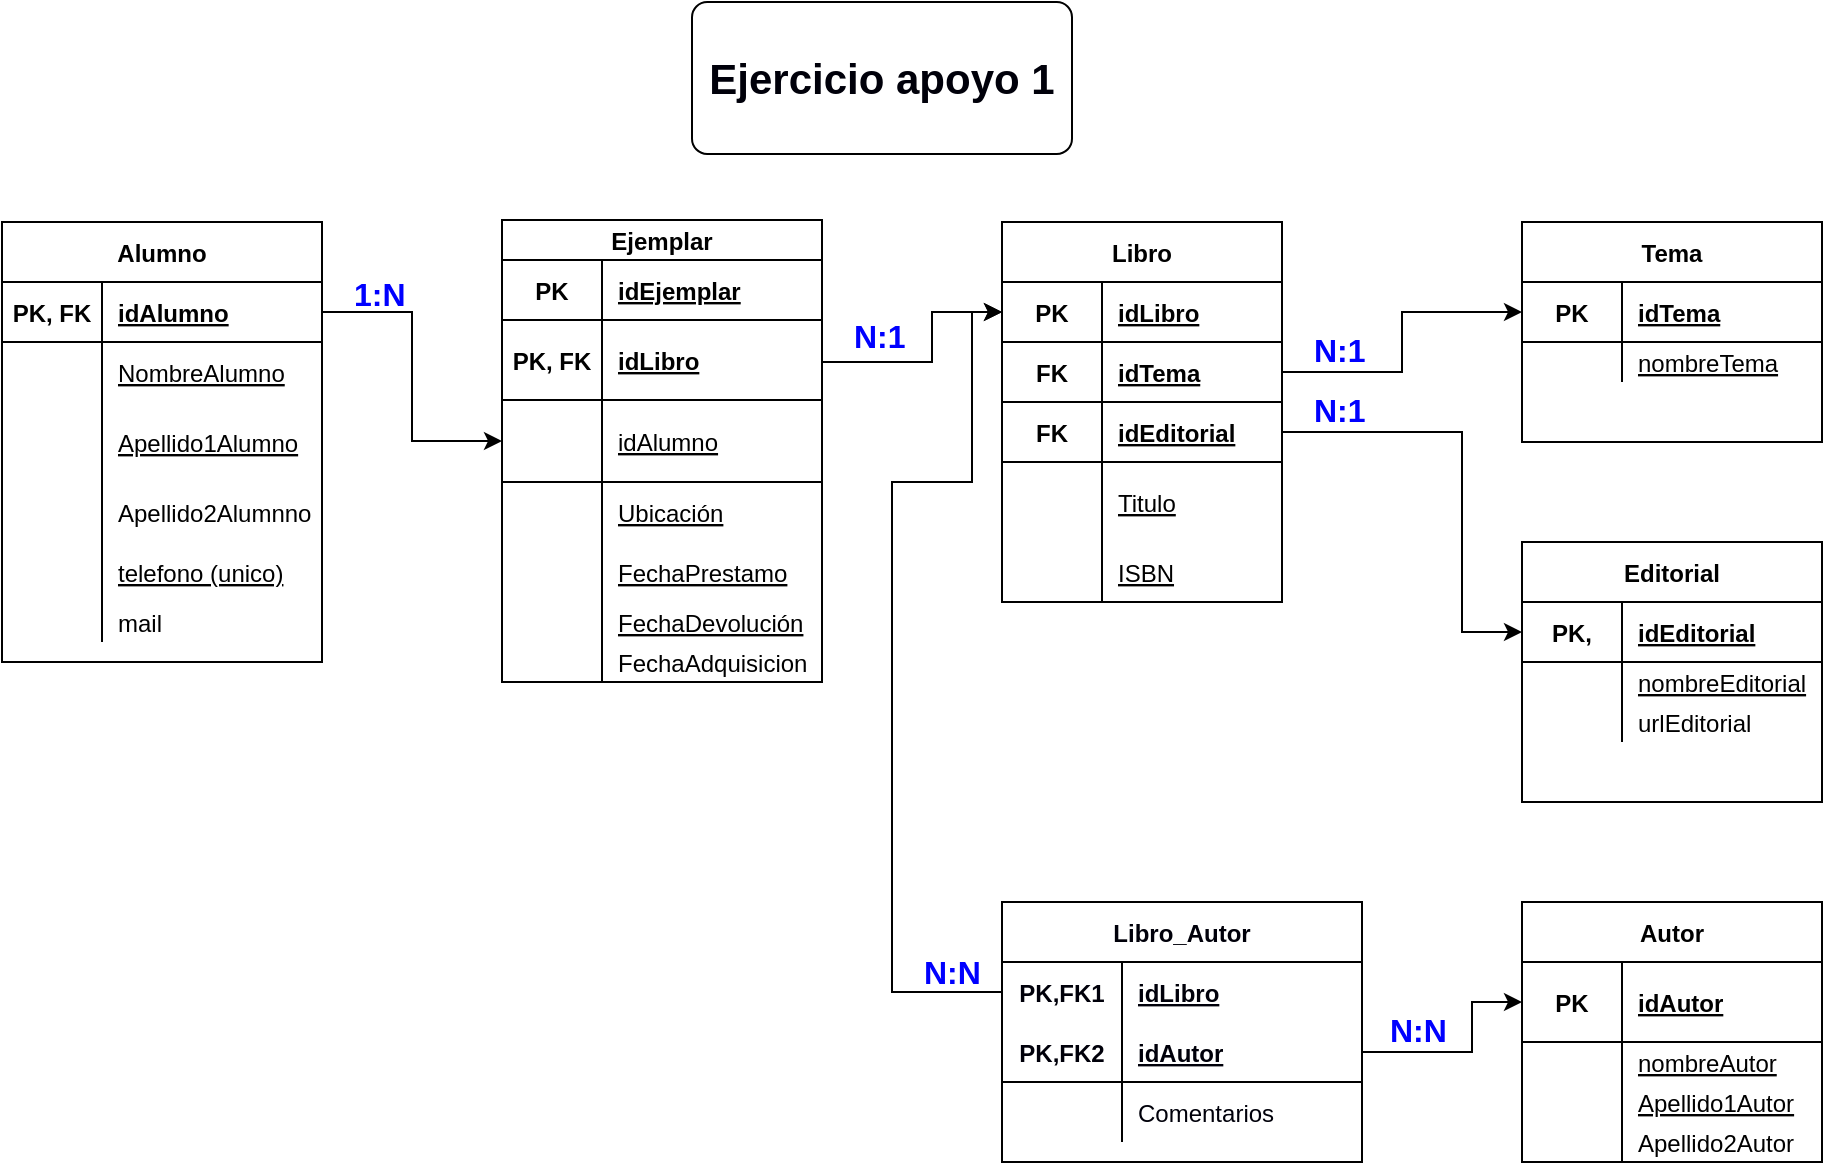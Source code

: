 <mxfile version="20.2.7" type="device" pages="2"><diagram id="YsfTxZ4DQyTzBvHPayUK" name="Ejercicio apoyo 1"><mxGraphModel dx="2264" dy="737" grid="1" gridSize="10" guides="1" tooltips="1" connect="1" arrows="1" fold="1" page="1" pageScale="1" pageWidth="827" pageHeight="1169" math="0" shadow="0"><root><mxCell id="0"/><mxCell id="1" parent="0"/><mxCell id="Clpa3utsRAPOxJjsm5nG-3" value="Alumno" style="shape=table;startSize=30;container=1;collapsible=1;childLayout=tableLayout;fixedRows=1;rowLines=0;fontStyle=1;align=center;resizeLast=1;" parent="1" vertex="1"><mxGeometry x="-718" y="192" width="160" height="220" as="geometry"/></mxCell><mxCell id="Clpa3utsRAPOxJjsm5nG-4" value="" style="shape=tableRow;horizontal=0;startSize=0;swimlaneHead=0;swimlaneBody=0;fillColor=none;collapsible=0;dropTarget=0;points=[[0,0.5],[1,0.5]];portConstraint=eastwest;top=0;left=0;right=0;bottom=1;" parent="Clpa3utsRAPOxJjsm5nG-3" vertex="1"><mxGeometry y="30" width="160" height="30" as="geometry"/></mxCell><mxCell id="Clpa3utsRAPOxJjsm5nG-5" value="PK, FK" style="shape=partialRectangle;connectable=0;fillColor=none;top=0;left=0;bottom=0;right=0;fontStyle=1;overflow=hidden;" parent="Clpa3utsRAPOxJjsm5nG-4" vertex="1"><mxGeometry width="50" height="30" as="geometry"><mxRectangle width="50" height="30" as="alternateBounds"/></mxGeometry></mxCell><mxCell id="Clpa3utsRAPOxJjsm5nG-6" value="idAlumno" style="shape=partialRectangle;connectable=0;fillColor=none;top=0;left=0;bottom=0;right=0;align=left;spacingLeft=6;fontStyle=5;overflow=hidden;" parent="Clpa3utsRAPOxJjsm5nG-4" vertex="1"><mxGeometry x="50" width="110" height="30" as="geometry"><mxRectangle width="110" height="30" as="alternateBounds"/></mxGeometry></mxCell><mxCell id="Clpa3utsRAPOxJjsm5nG-7" value="" style="shape=tableRow;horizontal=0;startSize=0;swimlaneHead=0;swimlaneBody=0;fillColor=none;collapsible=0;dropTarget=0;points=[[0,0.5],[1,0.5]];portConstraint=eastwest;top=0;left=0;right=0;bottom=0;" parent="Clpa3utsRAPOxJjsm5nG-3" vertex="1"><mxGeometry y="60" width="160" height="30" as="geometry"/></mxCell><mxCell id="Clpa3utsRAPOxJjsm5nG-8" value="" style="shape=partialRectangle;connectable=0;fillColor=none;top=0;left=0;bottom=0;right=0;editable=1;overflow=hidden;" parent="Clpa3utsRAPOxJjsm5nG-7" vertex="1"><mxGeometry width="50" height="30" as="geometry"><mxRectangle width="50" height="30" as="alternateBounds"/></mxGeometry></mxCell><mxCell id="Clpa3utsRAPOxJjsm5nG-9" value="NombreAlumno" style="shape=partialRectangle;connectable=0;fillColor=none;top=0;left=0;bottom=0;right=0;align=left;spacingLeft=6;overflow=hidden;fontStyle=4" parent="Clpa3utsRAPOxJjsm5nG-7" vertex="1"><mxGeometry x="50" width="110" height="30" as="geometry"><mxRectangle width="110" height="30" as="alternateBounds"/></mxGeometry></mxCell><mxCell id="Clpa3utsRAPOxJjsm5nG-10" value="" style="shape=tableRow;horizontal=0;startSize=0;swimlaneHead=0;swimlaneBody=0;fillColor=none;collapsible=0;dropTarget=0;points=[[0,0.5],[1,0.5]];portConstraint=eastwest;top=0;left=0;right=0;bottom=0;" parent="Clpa3utsRAPOxJjsm5nG-3" vertex="1"><mxGeometry y="90" width="160" height="40" as="geometry"/></mxCell><mxCell id="Clpa3utsRAPOxJjsm5nG-11" value="" style="shape=partialRectangle;connectable=0;fillColor=none;top=0;left=0;bottom=0;right=0;editable=1;overflow=hidden;" parent="Clpa3utsRAPOxJjsm5nG-10" vertex="1"><mxGeometry width="50" height="40" as="geometry"><mxRectangle width="50" height="40" as="alternateBounds"/></mxGeometry></mxCell><mxCell id="Clpa3utsRAPOxJjsm5nG-12" value="Apellido1Alumno" style="shape=partialRectangle;connectable=0;fillColor=none;top=0;left=0;bottom=0;right=0;align=left;spacingLeft=6;overflow=hidden;fontStyle=4" parent="Clpa3utsRAPOxJjsm5nG-10" vertex="1"><mxGeometry x="50" width="110" height="40" as="geometry"><mxRectangle width="110" height="40" as="alternateBounds"/></mxGeometry></mxCell><mxCell id="Clpa3utsRAPOxJjsm5nG-13" value="" style="shape=tableRow;horizontal=0;startSize=0;swimlaneHead=0;swimlaneBody=0;fillColor=none;collapsible=0;dropTarget=0;points=[[0,0.5],[1,0.5]];portConstraint=eastwest;top=0;left=0;right=0;bottom=0;" parent="Clpa3utsRAPOxJjsm5nG-3" vertex="1"><mxGeometry y="130" width="160" height="30" as="geometry"/></mxCell><mxCell id="Clpa3utsRAPOxJjsm5nG-14" value="" style="shape=partialRectangle;connectable=0;fillColor=none;top=0;left=0;bottom=0;right=0;editable=1;overflow=hidden;" parent="Clpa3utsRAPOxJjsm5nG-13" vertex="1"><mxGeometry width="50" height="30" as="geometry"><mxRectangle width="50" height="30" as="alternateBounds"/></mxGeometry></mxCell><mxCell id="Clpa3utsRAPOxJjsm5nG-15" value="Apellido2Alumnno" style="shape=partialRectangle;connectable=0;fillColor=none;top=0;left=0;bottom=0;right=0;align=left;spacingLeft=6;overflow=hidden;" parent="Clpa3utsRAPOxJjsm5nG-13" vertex="1"><mxGeometry x="50" width="110" height="30" as="geometry"><mxRectangle width="110" height="30" as="alternateBounds"/></mxGeometry></mxCell><mxCell id="Clpa3utsRAPOxJjsm5nG-19" value="" style="shape=tableRow;horizontal=0;startSize=0;swimlaneHead=0;swimlaneBody=0;fillColor=none;collapsible=0;dropTarget=0;points=[[0,0.5],[1,0.5]];portConstraint=eastwest;top=0;left=0;right=0;bottom=0;" parent="Clpa3utsRAPOxJjsm5nG-3" vertex="1"><mxGeometry y="160" width="160" height="30" as="geometry"/></mxCell><mxCell id="Clpa3utsRAPOxJjsm5nG-20" value="" style="shape=partialRectangle;connectable=0;fillColor=none;top=0;left=0;bottom=0;right=0;editable=1;overflow=hidden;" parent="Clpa3utsRAPOxJjsm5nG-19" vertex="1"><mxGeometry width="50" height="30" as="geometry"><mxRectangle width="50" height="30" as="alternateBounds"/></mxGeometry></mxCell><mxCell id="Clpa3utsRAPOxJjsm5nG-21" value="telefono (unico)" style="shape=partialRectangle;connectable=0;fillColor=none;top=0;left=0;bottom=0;right=0;align=left;spacingLeft=6;overflow=hidden;fontStyle=4" parent="Clpa3utsRAPOxJjsm5nG-19" vertex="1"><mxGeometry x="50" width="110" height="30" as="geometry"><mxRectangle width="110" height="30" as="alternateBounds"/></mxGeometry></mxCell><mxCell id="Clpa3utsRAPOxJjsm5nG-16" value="" style="shape=tableRow;horizontal=0;startSize=0;swimlaneHead=0;swimlaneBody=0;fillColor=none;collapsible=0;dropTarget=0;points=[[0,0.5],[1,0.5]];portConstraint=eastwest;top=0;left=0;right=0;bottom=0;" parent="Clpa3utsRAPOxJjsm5nG-3" vertex="1"><mxGeometry y="190" width="160" height="20" as="geometry"/></mxCell><mxCell id="Clpa3utsRAPOxJjsm5nG-17" value="" style="shape=partialRectangle;connectable=0;fillColor=none;top=0;left=0;bottom=0;right=0;editable=1;overflow=hidden;" parent="Clpa3utsRAPOxJjsm5nG-16" vertex="1"><mxGeometry width="50" height="20" as="geometry"><mxRectangle width="50" height="20" as="alternateBounds"/></mxGeometry></mxCell><mxCell id="Clpa3utsRAPOxJjsm5nG-18" value="mail" style="shape=partialRectangle;connectable=0;fillColor=none;top=0;left=0;bottom=0;right=0;align=left;spacingLeft=6;overflow=hidden;" parent="Clpa3utsRAPOxJjsm5nG-16" vertex="1"><mxGeometry x="50" width="110" height="20" as="geometry"><mxRectangle width="110" height="20" as="alternateBounds"/></mxGeometry></mxCell><mxCell id="Clpa3utsRAPOxJjsm5nG-22" value="Ejemplar" style="shape=table;startSize=20;container=1;collapsible=1;childLayout=tableLayout;fixedRows=1;rowLines=0;fontStyle=1;align=center;resizeLast=1;" parent="1" vertex="1"><mxGeometry x="-468" y="191" width="160" height="231" as="geometry"/></mxCell><mxCell id="Clpa3utsRAPOxJjsm5nG-23" value="" style="shape=tableRow;horizontal=0;startSize=0;swimlaneHead=0;swimlaneBody=0;fillColor=none;collapsible=0;dropTarget=0;points=[[0,0.5],[1,0.5]];portConstraint=eastwest;top=0;left=0;right=0;bottom=1;" parent="Clpa3utsRAPOxJjsm5nG-22" vertex="1"><mxGeometry y="20" width="160" height="30" as="geometry"/></mxCell><mxCell id="Clpa3utsRAPOxJjsm5nG-24" value="PK" style="shape=partialRectangle;connectable=0;fillColor=none;top=0;left=0;bottom=0;right=0;fontStyle=1;overflow=hidden;" parent="Clpa3utsRAPOxJjsm5nG-23" vertex="1"><mxGeometry width="50" height="30" as="geometry"><mxRectangle width="50" height="30" as="alternateBounds"/></mxGeometry></mxCell><mxCell id="Clpa3utsRAPOxJjsm5nG-25" value="idEjemplar" style="shape=partialRectangle;connectable=0;fillColor=none;top=0;left=0;bottom=0;right=0;align=left;spacingLeft=6;fontStyle=5;overflow=hidden;horizontal=1;verticalAlign=middle;" parent="Clpa3utsRAPOxJjsm5nG-23" vertex="1"><mxGeometry x="50" width="110" height="30" as="geometry"><mxRectangle width="110" height="30" as="alternateBounds"/></mxGeometry></mxCell><mxCell id="Clpa3utsRAPOxJjsm5nG-41" value="" style="shape=tableRow;horizontal=0;startSize=0;swimlaneHead=0;swimlaneBody=0;fillColor=none;collapsible=0;dropTarget=0;points=[[0,0.5],[1,0.5]];portConstraint=eastwest;top=0;left=0;right=0;bottom=1;" parent="Clpa3utsRAPOxJjsm5nG-22" vertex="1"><mxGeometry y="50" width="160" height="40" as="geometry"/></mxCell><mxCell id="Clpa3utsRAPOxJjsm5nG-42" value="PK, FK" style="shape=partialRectangle;connectable=0;fillColor=none;top=0;left=0;bottom=0;right=0;fontStyle=1;overflow=hidden;" parent="Clpa3utsRAPOxJjsm5nG-41" vertex="1"><mxGeometry width="50" height="40" as="geometry"><mxRectangle width="50" height="40" as="alternateBounds"/></mxGeometry></mxCell><mxCell id="Clpa3utsRAPOxJjsm5nG-43" value="idLibro" style="shape=partialRectangle;connectable=0;fillColor=none;top=0;left=0;bottom=0;right=0;align=left;spacingLeft=6;fontStyle=5;overflow=hidden;" parent="Clpa3utsRAPOxJjsm5nG-41" vertex="1"><mxGeometry x="50" width="110" height="40" as="geometry"><mxRectangle width="110" height="40" as="alternateBounds"/></mxGeometry></mxCell><mxCell id="Clpa3utsRAPOxJjsm5nG-51" value="" style="shape=tableRow;horizontal=0;startSize=0;swimlaneHead=0;swimlaneBody=0;fillColor=none;collapsible=0;dropTarget=0;points=[[0,0.5],[1,0.5]];portConstraint=eastwest;top=0;left=0;right=0;bottom=1;" parent="Clpa3utsRAPOxJjsm5nG-22" vertex="1"><mxGeometry y="90" width="160" height="41" as="geometry"/></mxCell><mxCell id="Clpa3utsRAPOxJjsm5nG-52" value="" style="shape=partialRectangle;connectable=0;fillColor=none;top=0;left=0;bottom=0;right=0;fontStyle=1;overflow=hidden;" parent="Clpa3utsRAPOxJjsm5nG-51" vertex="1"><mxGeometry width="50" height="41" as="geometry"><mxRectangle width="50" height="41" as="alternateBounds"/></mxGeometry></mxCell><mxCell id="Clpa3utsRAPOxJjsm5nG-53" value="idAlumno" style="shape=partialRectangle;connectable=0;fillColor=none;top=0;left=0;bottom=0;right=0;align=left;spacingLeft=6;fontStyle=4;overflow=hidden;" parent="Clpa3utsRAPOxJjsm5nG-51" vertex="1"><mxGeometry x="50" width="110" height="41" as="geometry"><mxRectangle width="110" height="41" as="alternateBounds"/></mxGeometry></mxCell><mxCell id="Clpa3utsRAPOxJjsm5nG-26" value="" style="shape=tableRow;horizontal=0;startSize=0;swimlaneHead=0;swimlaneBody=0;fillColor=none;collapsible=0;dropTarget=0;points=[[0,0.5],[1,0.5]];portConstraint=eastwest;top=0;left=0;right=0;bottom=0;" parent="Clpa3utsRAPOxJjsm5nG-22" vertex="1"><mxGeometry y="131" width="160" height="30" as="geometry"/></mxCell><mxCell id="Clpa3utsRAPOxJjsm5nG-27" value="" style="shape=partialRectangle;connectable=0;fillColor=none;top=0;left=0;bottom=0;right=0;editable=1;overflow=hidden;" parent="Clpa3utsRAPOxJjsm5nG-26" vertex="1"><mxGeometry width="50" height="30" as="geometry"><mxRectangle width="50" height="30" as="alternateBounds"/></mxGeometry></mxCell><mxCell id="Clpa3utsRAPOxJjsm5nG-28" value="Ubicación" style="shape=partialRectangle;connectable=0;fillColor=none;top=0;left=0;bottom=0;right=0;align=left;spacingLeft=6;overflow=hidden;fontStyle=4" parent="Clpa3utsRAPOxJjsm5nG-26" vertex="1"><mxGeometry x="50" width="110" height="30" as="geometry"><mxRectangle width="110" height="30" as="alternateBounds"/></mxGeometry></mxCell><mxCell id="Clpa3utsRAPOxJjsm5nG-29" value="" style="shape=tableRow;horizontal=0;startSize=0;swimlaneHead=0;swimlaneBody=0;fillColor=none;collapsible=0;dropTarget=0;points=[[0,0.5],[1,0.5]];portConstraint=eastwest;top=0;left=0;right=0;bottom=0;" parent="Clpa3utsRAPOxJjsm5nG-22" vertex="1"><mxGeometry y="161" width="160" height="30" as="geometry"/></mxCell><mxCell id="Clpa3utsRAPOxJjsm5nG-30" value="" style="shape=partialRectangle;connectable=0;fillColor=none;top=0;left=0;bottom=0;right=0;editable=1;overflow=hidden;" parent="Clpa3utsRAPOxJjsm5nG-29" vertex="1"><mxGeometry width="50" height="30" as="geometry"><mxRectangle width="50" height="30" as="alternateBounds"/></mxGeometry></mxCell><mxCell id="Clpa3utsRAPOxJjsm5nG-31" value="FechaPrestamo" style="shape=partialRectangle;connectable=0;fillColor=none;top=0;left=0;bottom=0;right=0;align=left;spacingLeft=6;overflow=hidden;fontStyle=4" parent="Clpa3utsRAPOxJjsm5nG-29" vertex="1"><mxGeometry x="50" width="110" height="30" as="geometry"><mxRectangle width="110" height="30" as="alternateBounds"/></mxGeometry></mxCell><mxCell id="Clpa3utsRAPOxJjsm5nG-32" value="" style="shape=tableRow;horizontal=0;startSize=0;swimlaneHead=0;swimlaneBody=0;fillColor=none;collapsible=0;dropTarget=0;points=[[0,0.5],[1,0.5]];portConstraint=eastwest;top=0;left=0;right=0;bottom=0;" parent="Clpa3utsRAPOxJjsm5nG-22" vertex="1"><mxGeometry y="191" width="160" height="20" as="geometry"/></mxCell><mxCell id="Clpa3utsRAPOxJjsm5nG-33" value="" style="shape=partialRectangle;connectable=0;fillColor=none;top=0;left=0;bottom=0;right=0;editable=1;overflow=hidden;" parent="Clpa3utsRAPOxJjsm5nG-32" vertex="1"><mxGeometry width="50" height="20" as="geometry"><mxRectangle width="50" height="20" as="alternateBounds"/></mxGeometry></mxCell><mxCell id="Clpa3utsRAPOxJjsm5nG-34" value="FechaDevolución" style="shape=partialRectangle;connectable=0;fillColor=none;top=0;left=0;bottom=0;right=0;align=left;spacingLeft=6;overflow=hidden;fontStyle=4" parent="Clpa3utsRAPOxJjsm5nG-32" vertex="1"><mxGeometry x="50" width="110" height="20" as="geometry"><mxRectangle width="110" height="20" as="alternateBounds"/></mxGeometry></mxCell><mxCell id="Clpa3utsRAPOxJjsm5nG-54" value="" style="shape=tableRow;horizontal=0;startSize=0;swimlaneHead=0;swimlaneBody=0;fillColor=none;collapsible=0;dropTarget=0;points=[[0,0.5],[1,0.5]];portConstraint=eastwest;top=0;left=0;right=0;bottom=0;" parent="Clpa3utsRAPOxJjsm5nG-22" vertex="1"><mxGeometry y="211" width="160" height="20" as="geometry"/></mxCell><mxCell id="Clpa3utsRAPOxJjsm5nG-55" value="" style="shape=partialRectangle;connectable=0;fillColor=none;top=0;left=0;bottom=0;right=0;editable=1;overflow=hidden;" parent="Clpa3utsRAPOxJjsm5nG-54" vertex="1"><mxGeometry width="50" height="20" as="geometry"><mxRectangle width="50" height="20" as="alternateBounds"/></mxGeometry></mxCell><mxCell id="Clpa3utsRAPOxJjsm5nG-56" value="FechaAdquisicion" style="shape=partialRectangle;connectable=0;fillColor=none;top=0;left=0;bottom=0;right=0;align=left;spacingLeft=6;overflow=hidden;" parent="Clpa3utsRAPOxJjsm5nG-54" vertex="1"><mxGeometry x="50" width="110" height="20" as="geometry"><mxRectangle width="110" height="20" as="alternateBounds"/></mxGeometry></mxCell><mxCell id="Clpa3utsRAPOxJjsm5nG-57" value="Libro" style="shape=table;startSize=30;container=1;collapsible=1;childLayout=tableLayout;fixedRows=1;rowLines=0;fontStyle=1;align=center;resizeLast=1;" parent="1" vertex="1"><mxGeometry x="-218" y="192" width="140" height="190" as="geometry"/></mxCell><mxCell id="Clpa3utsRAPOxJjsm5nG-58" value="" style="shape=tableRow;horizontal=0;startSize=0;swimlaneHead=0;swimlaneBody=0;fillColor=none;collapsible=0;dropTarget=0;points=[[0,0.5],[1,0.5]];portConstraint=eastwest;top=0;left=0;right=0;bottom=1;" parent="Clpa3utsRAPOxJjsm5nG-57" vertex="1"><mxGeometry y="30" width="140" height="30" as="geometry"/></mxCell><mxCell id="Clpa3utsRAPOxJjsm5nG-59" value="PK" style="shape=partialRectangle;connectable=0;fillColor=none;top=0;left=0;bottom=0;right=0;fontStyle=1;overflow=hidden;" parent="Clpa3utsRAPOxJjsm5nG-58" vertex="1"><mxGeometry width="50" height="30" as="geometry"><mxRectangle width="50" height="30" as="alternateBounds"/></mxGeometry></mxCell><mxCell id="Clpa3utsRAPOxJjsm5nG-60" value="idLibro" style="shape=partialRectangle;connectable=0;fillColor=none;top=0;left=0;bottom=0;right=0;align=left;spacingLeft=6;fontStyle=5;overflow=hidden;" parent="Clpa3utsRAPOxJjsm5nG-58" vertex="1"><mxGeometry x="50" width="90" height="30" as="geometry"><mxRectangle width="90" height="30" as="alternateBounds"/></mxGeometry></mxCell><mxCell id="Clpa3utsRAPOxJjsm5nG-71" value="" style="shape=tableRow;horizontal=0;startSize=0;swimlaneHead=0;swimlaneBody=0;fillColor=none;collapsible=0;dropTarget=0;points=[[0,0.5],[1,0.5]];portConstraint=eastwest;top=0;left=0;right=0;bottom=1;" parent="Clpa3utsRAPOxJjsm5nG-57" vertex="1"><mxGeometry y="60" width="140" height="30" as="geometry"/></mxCell><mxCell id="Clpa3utsRAPOxJjsm5nG-72" value="FK" style="shape=partialRectangle;connectable=0;fillColor=none;top=0;left=0;bottom=0;right=0;fontStyle=1;overflow=hidden;" parent="Clpa3utsRAPOxJjsm5nG-71" vertex="1"><mxGeometry width="50" height="30" as="geometry"><mxRectangle width="50" height="30" as="alternateBounds"/></mxGeometry></mxCell><mxCell id="Clpa3utsRAPOxJjsm5nG-73" value="idTema" style="shape=partialRectangle;connectable=0;fillColor=none;top=0;left=0;bottom=0;right=0;align=left;spacingLeft=6;fontStyle=5;overflow=hidden;" parent="Clpa3utsRAPOxJjsm5nG-71" vertex="1"><mxGeometry x="50" width="90" height="30" as="geometry"><mxRectangle width="90" height="30" as="alternateBounds"/></mxGeometry></mxCell><mxCell id="Clpa3utsRAPOxJjsm5nG-74" value="" style="shape=tableRow;horizontal=0;startSize=0;swimlaneHead=0;swimlaneBody=0;fillColor=none;collapsible=0;dropTarget=0;points=[[0,0.5],[1,0.5]];portConstraint=eastwest;top=0;left=0;right=0;bottom=1;" parent="Clpa3utsRAPOxJjsm5nG-57" vertex="1"><mxGeometry y="90" width="140" height="30" as="geometry"/></mxCell><mxCell id="Clpa3utsRAPOxJjsm5nG-75" value="FK" style="shape=partialRectangle;connectable=0;fillColor=none;top=0;left=0;bottom=0;right=0;fontStyle=1;overflow=hidden;" parent="Clpa3utsRAPOxJjsm5nG-74" vertex="1"><mxGeometry width="50" height="30" as="geometry"><mxRectangle width="50" height="30" as="alternateBounds"/></mxGeometry></mxCell><mxCell id="Clpa3utsRAPOxJjsm5nG-76" value="idEditorial" style="shape=partialRectangle;connectable=0;fillColor=none;top=0;left=0;bottom=0;right=0;align=left;spacingLeft=6;fontStyle=5;overflow=hidden;" parent="Clpa3utsRAPOxJjsm5nG-74" vertex="1"><mxGeometry x="50" width="90" height="30" as="geometry"><mxRectangle width="90" height="30" as="alternateBounds"/></mxGeometry></mxCell><mxCell id="Clpa3utsRAPOxJjsm5nG-61" value="" style="shape=tableRow;horizontal=0;startSize=0;swimlaneHead=0;swimlaneBody=0;fillColor=none;collapsible=0;dropTarget=0;points=[[0,0.5],[1,0.5]];portConstraint=eastwest;top=0;left=0;right=0;bottom=0;" parent="Clpa3utsRAPOxJjsm5nG-57" vertex="1"><mxGeometry y="120" width="140" height="40" as="geometry"/></mxCell><mxCell id="Clpa3utsRAPOxJjsm5nG-62" value="" style="shape=partialRectangle;connectable=0;fillColor=none;top=0;left=0;bottom=0;right=0;editable=1;overflow=hidden;" parent="Clpa3utsRAPOxJjsm5nG-61" vertex="1"><mxGeometry width="50" height="40" as="geometry"><mxRectangle width="50" height="40" as="alternateBounds"/></mxGeometry></mxCell><mxCell id="Clpa3utsRAPOxJjsm5nG-63" value="Titulo" style="shape=partialRectangle;connectable=0;fillColor=none;top=0;left=0;bottom=0;right=0;align=left;spacingLeft=6;overflow=hidden;fontStyle=4" parent="Clpa3utsRAPOxJjsm5nG-61" vertex="1"><mxGeometry x="50" width="90" height="40" as="geometry"><mxRectangle width="90" height="40" as="alternateBounds"/></mxGeometry></mxCell><mxCell id="Clpa3utsRAPOxJjsm5nG-67" value="" style="shape=tableRow;horizontal=0;startSize=0;swimlaneHead=0;swimlaneBody=0;fillColor=none;collapsible=0;dropTarget=0;points=[[0,0.5],[1,0.5]];portConstraint=eastwest;top=0;left=0;right=0;bottom=0;" parent="Clpa3utsRAPOxJjsm5nG-57" vertex="1"><mxGeometry y="160" width="140" height="30" as="geometry"/></mxCell><mxCell id="Clpa3utsRAPOxJjsm5nG-68" value="" style="shape=partialRectangle;connectable=0;fillColor=none;top=0;left=0;bottom=0;right=0;editable=1;overflow=hidden;" parent="Clpa3utsRAPOxJjsm5nG-67" vertex="1"><mxGeometry width="50" height="30" as="geometry"><mxRectangle width="50" height="30" as="alternateBounds"/></mxGeometry></mxCell><mxCell id="Clpa3utsRAPOxJjsm5nG-69" value="ISBN" style="shape=partialRectangle;connectable=0;fillColor=none;top=0;left=0;bottom=0;right=0;align=left;spacingLeft=6;overflow=hidden;fontStyle=4" parent="Clpa3utsRAPOxJjsm5nG-67" vertex="1"><mxGeometry x="50" width="90" height="30" as="geometry"><mxRectangle width="90" height="30" as="alternateBounds"/></mxGeometry></mxCell><mxCell id="Clpa3utsRAPOxJjsm5nG-77" style="edgeStyle=orthogonalEdgeStyle;rounded=0;orthogonalLoop=1;jettySize=auto;html=1;entryX=0;entryY=0.5;entryDx=0;entryDy=0;" parent="1" source="Clpa3utsRAPOxJjsm5nG-4" target="Clpa3utsRAPOxJjsm5nG-51" edge="1"><mxGeometry relative="1" as="geometry"/></mxCell><mxCell id="Clpa3utsRAPOxJjsm5nG-78" value="N:1" style="text;strokeColor=none;fillColor=none;spacingLeft=4;spacingRight=4;overflow=hidden;rotatable=0;points=[[0,0.5],[1,0.5]];portConstraint=eastwest;fontSize=16;fontStyle=1;fontColor=#0000FF;" parent="1" vertex="1"><mxGeometry x="-298" y="233" width="40" height="30" as="geometry"/></mxCell><mxCell id="Clpa3utsRAPOxJjsm5nG-79" value="Tema" style="shape=table;startSize=30;container=1;collapsible=1;childLayout=tableLayout;fixedRows=1;rowLines=0;fontStyle=1;align=center;resizeLast=1;" parent="1" vertex="1"><mxGeometry x="42" y="192" width="150" height="110" as="geometry"/></mxCell><mxCell id="Clpa3utsRAPOxJjsm5nG-83" value="" style="shape=tableRow;horizontal=0;startSize=0;swimlaneHead=0;swimlaneBody=0;fillColor=none;collapsible=0;dropTarget=0;points=[[0,0.5],[1,0.5]];portConstraint=eastwest;top=0;left=0;right=0;bottom=1;" parent="Clpa3utsRAPOxJjsm5nG-79" vertex="1"><mxGeometry y="30" width="150" height="30" as="geometry"/></mxCell><mxCell id="Clpa3utsRAPOxJjsm5nG-84" value="PK" style="shape=partialRectangle;connectable=0;fillColor=none;top=0;left=0;bottom=0;right=0;fontStyle=1;overflow=hidden;" parent="Clpa3utsRAPOxJjsm5nG-83" vertex="1"><mxGeometry width="50" height="30" as="geometry"><mxRectangle width="50" height="30" as="alternateBounds"/></mxGeometry></mxCell><mxCell id="Clpa3utsRAPOxJjsm5nG-85" value="idTema" style="shape=partialRectangle;connectable=0;fillColor=none;top=0;left=0;bottom=0;right=0;align=left;spacingLeft=6;fontStyle=5;overflow=hidden;" parent="Clpa3utsRAPOxJjsm5nG-83" vertex="1"><mxGeometry x="50" width="100" height="30" as="geometry"><mxRectangle width="100" height="30" as="alternateBounds"/></mxGeometry></mxCell><mxCell id="Clpa3utsRAPOxJjsm5nG-89" value="" style="shape=tableRow;horizontal=0;startSize=0;swimlaneHead=0;swimlaneBody=0;fillColor=none;collapsible=0;dropTarget=0;points=[[0,0.5],[1,0.5]];portConstraint=eastwest;top=0;left=0;right=0;bottom=0;" parent="Clpa3utsRAPOxJjsm5nG-79" vertex="1"><mxGeometry y="60" width="150" height="20" as="geometry"/></mxCell><mxCell id="Clpa3utsRAPOxJjsm5nG-90" value="" style="shape=partialRectangle;connectable=0;fillColor=none;top=0;left=0;bottom=0;right=0;editable=1;overflow=hidden;" parent="Clpa3utsRAPOxJjsm5nG-89" vertex="1"><mxGeometry width="50" height="20" as="geometry"><mxRectangle width="50" height="20" as="alternateBounds"/></mxGeometry></mxCell><mxCell id="Clpa3utsRAPOxJjsm5nG-91" value="nombreTema" style="shape=partialRectangle;connectable=0;fillColor=none;top=0;left=0;bottom=0;right=0;align=left;spacingLeft=6;overflow=hidden;fontStyle=4" parent="Clpa3utsRAPOxJjsm5nG-89" vertex="1"><mxGeometry x="50" width="100" height="20" as="geometry"><mxRectangle width="100" height="20" as="alternateBounds"/></mxGeometry></mxCell><mxCell id="Clpa3utsRAPOxJjsm5nG-98" value="Editorial" style="shape=table;startSize=30;container=1;collapsible=1;childLayout=tableLayout;fixedRows=1;rowLines=0;fontStyle=1;align=center;resizeLast=1;" parent="1" vertex="1"><mxGeometry x="42" y="352" width="150" height="130" as="geometry"/></mxCell><mxCell id="Clpa3utsRAPOxJjsm5nG-99" value="" style="shape=tableRow;horizontal=0;startSize=0;swimlaneHead=0;swimlaneBody=0;fillColor=none;collapsible=0;dropTarget=0;points=[[0,0.5],[1,0.5]];portConstraint=eastwest;top=0;left=0;right=0;bottom=1;" parent="Clpa3utsRAPOxJjsm5nG-98" vertex="1"><mxGeometry y="30" width="150" height="30" as="geometry"/></mxCell><mxCell id="Clpa3utsRAPOxJjsm5nG-100" value="PK," style="shape=partialRectangle;connectable=0;fillColor=none;top=0;left=0;bottom=0;right=0;fontStyle=1;overflow=hidden;" parent="Clpa3utsRAPOxJjsm5nG-99" vertex="1"><mxGeometry width="50" height="30" as="geometry"><mxRectangle width="50" height="30" as="alternateBounds"/></mxGeometry></mxCell><mxCell id="Clpa3utsRAPOxJjsm5nG-101" value="idEditorial" style="shape=partialRectangle;connectable=0;fillColor=none;top=0;left=0;bottom=0;right=0;align=left;spacingLeft=6;fontStyle=5;overflow=hidden;" parent="Clpa3utsRAPOxJjsm5nG-99" vertex="1"><mxGeometry x="50" width="100" height="30" as="geometry"><mxRectangle width="100" height="30" as="alternateBounds"/></mxGeometry></mxCell><mxCell id="Clpa3utsRAPOxJjsm5nG-102" value="" style="shape=tableRow;horizontal=0;startSize=0;swimlaneHead=0;swimlaneBody=0;fillColor=none;collapsible=0;dropTarget=0;points=[[0,0.5],[1,0.5]];portConstraint=eastwest;top=0;left=0;right=0;bottom=0;" parent="Clpa3utsRAPOxJjsm5nG-98" vertex="1"><mxGeometry y="60" width="150" height="20" as="geometry"/></mxCell><mxCell id="Clpa3utsRAPOxJjsm5nG-103" value="" style="shape=partialRectangle;connectable=0;fillColor=none;top=0;left=0;bottom=0;right=0;editable=1;overflow=hidden;" parent="Clpa3utsRAPOxJjsm5nG-102" vertex="1"><mxGeometry width="50" height="20" as="geometry"><mxRectangle width="50" height="20" as="alternateBounds"/></mxGeometry></mxCell><mxCell id="Clpa3utsRAPOxJjsm5nG-104" value="nombreEditorial" style="shape=partialRectangle;connectable=0;fillColor=none;top=0;left=0;bottom=0;right=0;align=left;spacingLeft=6;overflow=hidden;fontStyle=4" parent="Clpa3utsRAPOxJjsm5nG-102" vertex="1"><mxGeometry x="50" width="100" height="20" as="geometry"><mxRectangle width="100" height="20" as="alternateBounds"/></mxGeometry></mxCell><mxCell id="Clpa3utsRAPOxJjsm5nG-105" value="" style="shape=tableRow;horizontal=0;startSize=0;swimlaneHead=0;swimlaneBody=0;fillColor=none;collapsible=0;dropTarget=0;points=[[0,0.5],[1,0.5]];portConstraint=eastwest;top=0;left=0;right=0;bottom=0;" parent="Clpa3utsRAPOxJjsm5nG-98" vertex="1"><mxGeometry y="80" width="150" height="20" as="geometry"/></mxCell><mxCell id="Clpa3utsRAPOxJjsm5nG-106" value="" style="shape=partialRectangle;connectable=0;fillColor=none;top=0;left=0;bottom=0;right=0;editable=1;overflow=hidden;" parent="Clpa3utsRAPOxJjsm5nG-105" vertex="1"><mxGeometry width="50" height="20" as="geometry"><mxRectangle width="50" height="20" as="alternateBounds"/></mxGeometry></mxCell><mxCell id="Clpa3utsRAPOxJjsm5nG-107" value="urlEditorial" style="shape=partialRectangle;connectable=0;fillColor=none;top=0;left=0;bottom=0;right=0;align=left;spacingLeft=6;overflow=hidden;" parent="Clpa3utsRAPOxJjsm5nG-105" vertex="1"><mxGeometry x="50" width="100" height="20" as="geometry"><mxRectangle width="100" height="20" as="alternateBounds"/></mxGeometry></mxCell><mxCell id="Clpa3utsRAPOxJjsm5nG-108" style="edgeStyle=orthogonalEdgeStyle;rounded=0;orthogonalLoop=1;jettySize=auto;html=1;fontSize=16;entryX=0;entryY=0.5;entryDx=0;entryDy=0;" parent="1" source="Clpa3utsRAPOxJjsm5nG-41" target="Clpa3utsRAPOxJjsm5nG-58" edge="1"><mxGeometry relative="1" as="geometry"><mxPoint x="-198" y="232" as="targetPoint"/><Array as="points"><mxPoint x="-253" y="262"/><mxPoint x="-253" y="237"/></Array></mxGeometry></mxCell><mxCell id="Clpa3utsRAPOxJjsm5nG-109" value="1:N" style="text;strokeColor=none;fillColor=none;spacingLeft=4;spacingRight=4;overflow=hidden;rotatable=0;points=[[0,0.5],[1,0.5]];portConstraint=eastwest;fontSize=16;fontStyle=1;fontColor=#0000FF;" parent="1" vertex="1"><mxGeometry x="-548" y="212" width="40" height="30" as="geometry"/></mxCell><mxCell id="Clpa3utsRAPOxJjsm5nG-112" style="edgeStyle=orthogonalEdgeStyle;rounded=0;orthogonalLoop=1;jettySize=auto;html=1;entryX=0;entryY=0.5;entryDx=0;entryDy=0;fontSize=16;" parent="1" source="Clpa3utsRAPOxJjsm5nG-71" target="Clpa3utsRAPOxJjsm5nG-83" edge="1"><mxGeometry relative="1" as="geometry"/></mxCell><mxCell id="Clpa3utsRAPOxJjsm5nG-113" value="N:1" style="text;strokeColor=none;fillColor=none;spacingLeft=4;spacingRight=4;overflow=hidden;rotatable=0;points=[[0,0.5],[1,0.5]];portConstraint=eastwest;fontSize=16;fontStyle=1;fontColor=#0000FF;" parent="1" vertex="1"><mxGeometry x="-68" y="240" width="40" height="30" as="geometry"/></mxCell><mxCell id="Clpa3utsRAPOxJjsm5nG-127" style="edgeStyle=orthogonalEdgeStyle;rounded=0;orthogonalLoop=1;jettySize=auto;html=1;entryX=0;entryY=0.5;entryDx=0;entryDy=0;fontSize=16;fontColor=#00000A;" parent="1" source="Clpa3utsRAPOxJjsm5nG-74" target="Clpa3utsRAPOxJjsm5nG-99" edge="1"><mxGeometry relative="1" as="geometry"><Array as="points"><mxPoint x="12" y="297"/><mxPoint x="12" y="397"/></Array></mxGeometry></mxCell><mxCell id="Clpa3utsRAPOxJjsm5nG-128" value="N:1" style="text;strokeColor=none;fillColor=none;spacingLeft=4;spacingRight=4;overflow=hidden;rotatable=0;points=[[0,0.5],[1,0.5]];portConstraint=eastwest;fontSize=16;fontStyle=1;fontColor=#0000FF;" parent="1" vertex="1"><mxGeometry x="-68" y="270" width="40" height="30" as="geometry"/></mxCell><mxCell id="Clpa3utsRAPOxJjsm5nG-129" value="Autor" style="shape=table;startSize=30;container=1;collapsible=1;childLayout=tableLayout;fixedRows=1;rowLines=0;fontStyle=1;align=center;resizeLast=1;" parent="1" vertex="1"><mxGeometry x="42" y="532" width="150" height="130" as="geometry"/></mxCell><mxCell id="Clpa3utsRAPOxJjsm5nG-130" value="" style="shape=tableRow;horizontal=0;startSize=0;swimlaneHead=0;swimlaneBody=0;fillColor=none;collapsible=0;dropTarget=0;points=[[0,0.5],[1,0.5]];portConstraint=eastwest;top=0;left=0;right=0;bottom=1;" parent="Clpa3utsRAPOxJjsm5nG-129" vertex="1"><mxGeometry y="30" width="150" height="40" as="geometry"/></mxCell><mxCell id="Clpa3utsRAPOxJjsm5nG-131" value="PK" style="shape=partialRectangle;connectable=0;fillColor=none;top=0;left=0;bottom=0;right=0;fontStyle=1;overflow=hidden;" parent="Clpa3utsRAPOxJjsm5nG-130" vertex="1"><mxGeometry width="50" height="40" as="geometry"><mxRectangle width="50" height="40" as="alternateBounds"/></mxGeometry></mxCell><mxCell id="Clpa3utsRAPOxJjsm5nG-132" value="idAutor" style="shape=partialRectangle;connectable=0;fillColor=none;top=0;left=0;bottom=0;right=0;align=left;spacingLeft=6;fontStyle=5;overflow=hidden;" parent="Clpa3utsRAPOxJjsm5nG-130" vertex="1"><mxGeometry x="50" width="100" height="40" as="geometry"><mxRectangle width="100" height="40" as="alternateBounds"/></mxGeometry></mxCell><mxCell id="Clpa3utsRAPOxJjsm5nG-133" value="" style="shape=tableRow;horizontal=0;startSize=0;swimlaneHead=0;swimlaneBody=0;fillColor=none;collapsible=0;dropTarget=0;points=[[0,0.5],[1,0.5]];portConstraint=eastwest;top=0;left=0;right=0;bottom=0;" parent="Clpa3utsRAPOxJjsm5nG-129" vertex="1"><mxGeometry y="70" width="150" height="20" as="geometry"/></mxCell><mxCell id="Clpa3utsRAPOxJjsm5nG-134" value="" style="shape=partialRectangle;connectable=0;fillColor=none;top=0;left=0;bottom=0;right=0;editable=1;overflow=hidden;" parent="Clpa3utsRAPOxJjsm5nG-133" vertex="1"><mxGeometry width="50" height="20" as="geometry"><mxRectangle width="50" height="20" as="alternateBounds"/></mxGeometry></mxCell><mxCell id="Clpa3utsRAPOxJjsm5nG-135" value="nombreAutor" style="shape=partialRectangle;connectable=0;fillColor=none;top=0;left=0;bottom=0;right=0;align=left;spacingLeft=6;overflow=hidden;fontStyle=4" parent="Clpa3utsRAPOxJjsm5nG-133" vertex="1"><mxGeometry x="50" width="100" height="20" as="geometry"><mxRectangle width="100" height="20" as="alternateBounds"/></mxGeometry></mxCell><mxCell id="Clpa3utsRAPOxJjsm5nG-136" value="" style="shape=tableRow;horizontal=0;startSize=0;swimlaneHead=0;swimlaneBody=0;fillColor=none;collapsible=0;dropTarget=0;points=[[0,0.5],[1,0.5]];portConstraint=eastwest;top=0;left=0;right=0;bottom=0;" parent="Clpa3utsRAPOxJjsm5nG-129" vertex="1"><mxGeometry y="90" width="150" height="20" as="geometry"/></mxCell><mxCell id="Clpa3utsRAPOxJjsm5nG-137" value="" style="shape=partialRectangle;connectable=0;fillColor=none;top=0;left=0;bottom=0;right=0;editable=1;overflow=hidden;" parent="Clpa3utsRAPOxJjsm5nG-136" vertex="1"><mxGeometry width="50" height="20" as="geometry"><mxRectangle width="50" height="20" as="alternateBounds"/></mxGeometry></mxCell><mxCell id="Clpa3utsRAPOxJjsm5nG-138" value="Apellido1Autor" style="shape=partialRectangle;connectable=0;fillColor=none;top=0;left=0;bottom=0;right=0;align=left;spacingLeft=6;overflow=hidden;fontStyle=4" parent="Clpa3utsRAPOxJjsm5nG-136" vertex="1"><mxGeometry x="50" width="100" height="20" as="geometry"><mxRectangle width="100" height="20" as="alternateBounds"/></mxGeometry></mxCell><mxCell id="Clpa3utsRAPOxJjsm5nG-139" value="" style="shape=tableRow;horizontal=0;startSize=0;swimlaneHead=0;swimlaneBody=0;fillColor=none;collapsible=0;dropTarget=0;points=[[0,0.5],[1,0.5]];portConstraint=eastwest;top=0;left=0;right=0;bottom=0;" parent="Clpa3utsRAPOxJjsm5nG-129" vertex="1"><mxGeometry y="110" width="150" height="20" as="geometry"/></mxCell><mxCell id="Clpa3utsRAPOxJjsm5nG-140" value="" style="shape=partialRectangle;connectable=0;fillColor=none;top=0;left=0;bottom=0;right=0;editable=1;overflow=hidden;" parent="Clpa3utsRAPOxJjsm5nG-139" vertex="1"><mxGeometry width="50" height="20" as="geometry"><mxRectangle width="50" height="20" as="alternateBounds"/></mxGeometry></mxCell><mxCell id="Clpa3utsRAPOxJjsm5nG-141" value="Apellido2Autor" style="shape=partialRectangle;connectable=0;fillColor=none;top=0;left=0;bottom=0;right=0;align=left;spacingLeft=6;overflow=hidden;" parent="Clpa3utsRAPOxJjsm5nG-139" vertex="1"><mxGeometry x="50" width="100" height="20" as="geometry"><mxRectangle width="100" height="20" as="alternateBounds"/></mxGeometry></mxCell><mxCell id="WFkOWPc3n8QSZEE336tr-4" value="Libro_Autor" style="shape=table;startSize=30;container=1;collapsible=1;childLayout=tableLayout;fixedRows=1;rowLines=0;fontStyle=1;align=center;resizeLast=1;fontSize=12;fontColor=#00000A;" parent="1" vertex="1"><mxGeometry x="-218" y="532" width="180" height="130" as="geometry"/></mxCell><mxCell id="WFkOWPc3n8QSZEE336tr-5" value="" style="shape=tableRow;horizontal=0;startSize=0;swimlaneHead=0;swimlaneBody=0;fillColor=none;collapsible=0;dropTarget=0;points=[[0,0.5],[1,0.5]];portConstraint=eastwest;top=0;left=0;right=0;bottom=0;fontSize=12;fontColor=#00000A;" parent="WFkOWPc3n8QSZEE336tr-4" vertex="1"><mxGeometry y="30" width="180" height="30" as="geometry"/></mxCell><mxCell id="WFkOWPc3n8QSZEE336tr-6" value="PK,FK1" style="shape=partialRectangle;connectable=0;fillColor=none;top=0;left=0;bottom=0;right=0;fontStyle=1;overflow=hidden;fontSize=12;fontColor=#00000A;" parent="WFkOWPc3n8QSZEE336tr-5" vertex="1"><mxGeometry width="60" height="30" as="geometry"><mxRectangle width="60" height="30" as="alternateBounds"/></mxGeometry></mxCell><mxCell id="WFkOWPc3n8QSZEE336tr-7" value="idLibro" style="shape=partialRectangle;connectable=0;fillColor=none;top=0;left=0;bottom=0;right=0;align=left;spacingLeft=6;fontStyle=5;overflow=hidden;fontSize=12;fontColor=#00000A;" parent="WFkOWPc3n8QSZEE336tr-5" vertex="1"><mxGeometry x="60" width="120" height="30" as="geometry"><mxRectangle width="120" height="30" as="alternateBounds"/></mxGeometry></mxCell><mxCell id="WFkOWPc3n8QSZEE336tr-8" value="" style="shape=tableRow;horizontal=0;startSize=0;swimlaneHead=0;swimlaneBody=0;fillColor=none;collapsible=0;dropTarget=0;points=[[0,0.5],[1,0.5]];portConstraint=eastwest;top=0;left=0;right=0;bottom=1;fontSize=12;fontColor=#00000A;" parent="WFkOWPc3n8QSZEE336tr-4" vertex="1"><mxGeometry y="60" width="180" height="30" as="geometry"/></mxCell><mxCell id="WFkOWPc3n8QSZEE336tr-9" value="PK,FK2" style="shape=partialRectangle;connectable=0;fillColor=none;top=0;left=0;bottom=0;right=0;fontStyle=1;overflow=hidden;fontSize=12;fontColor=#00000A;" parent="WFkOWPc3n8QSZEE336tr-8" vertex="1"><mxGeometry width="60" height="30" as="geometry"><mxRectangle width="60" height="30" as="alternateBounds"/></mxGeometry></mxCell><mxCell id="WFkOWPc3n8QSZEE336tr-10" value="idAutor" style="shape=partialRectangle;connectable=0;fillColor=none;top=0;left=0;bottom=0;right=0;align=left;spacingLeft=6;fontStyle=5;overflow=hidden;fontSize=12;fontColor=#00000A;" parent="WFkOWPc3n8QSZEE336tr-8" vertex="1"><mxGeometry x="60" width="120" height="30" as="geometry"><mxRectangle width="120" height="30" as="alternateBounds"/></mxGeometry></mxCell><mxCell id="WFkOWPc3n8QSZEE336tr-11" value="" style="shape=tableRow;horizontal=0;startSize=0;swimlaneHead=0;swimlaneBody=0;fillColor=none;collapsible=0;dropTarget=0;points=[[0,0.5],[1,0.5]];portConstraint=eastwest;top=0;left=0;right=0;bottom=0;fontSize=12;fontColor=#00000A;" parent="WFkOWPc3n8QSZEE336tr-4" vertex="1"><mxGeometry y="90" width="180" height="30" as="geometry"/></mxCell><mxCell id="WFkOWPc3n8QSZEE336tr-12" value="" style="shape=partialRectangle;connectable=0;fillColor=none;top=0;left=0;bottom=0;right=0;editable=1;overflow=hidden;fontSize=12;fontColor=#00000A;" parent="WFkOWPc3n8QSZEE336tr-11" vertex="1"><mxGeometry width="60" height="30" as="geometry"><mxRectangle width="60" height="30" as="alternateBounds"/></mxGeometry></mxCell><mxCell id="WFkOWPc3n8QSZEE336tr-13" value="Comentarios" style="shape=partialRectangle;connectable=0;fillColor=none;top=0;left=0;bottom=0;right=0;align=left;spacingLeft=6;overflow=hidden;fontSize=12;fontColor=#00000A;" parent="WFkOWPc3n8QSZEE336tr-11" vertex="1"><mxGeometry x="60" width="120" height="30" as="geometry"><mxRectangle width="120" height="30" as="alternateBounds"/></mxGeometry></mxCell><mxCell id="WFkOWPc3n8QSZEE336tr-29" style="edgeStyle=orthogonalEdgeStyle;rounded=0;orthogonalLoop=1;jettySize=auto;html=1;entryX=0;entryY=0.5;entryDx=0;entryDy=0;fontSize=12;fontColor=#00000A;" parent="1" source="WFkOWPc3n8QSZEE336tr-5" target="Clpa3utsRAPOxJjsm5nG-58" edge="1"><mxGeometry relative="1" as="geometry"><Array as="points"><mxPoint x="-273" y="577"/><mxPoint x="-273" y="322"/><mxPoint x="-233" y="322"/><mxPoint x="-233" y="237"/></Array></mxGeometry></mxCell><mxCell id="WFkOWPc3n8QSZEE336tr-30" style="edgeStyle=orthogonalEdgeStyle;rounded=0;orthogonalLoop=1;jettySize=auto;html=1;entryX=0;entryY=0.5;entryDx=0;entryDy=0;fontSize=12;fontColor=#00000A;" parent="1" source="WFkOWPc3n8QSZEE336tr-8" target="Clpa3utsRAPOxJjsm5nG-130" edge="1"><mxGeometry relative="1" as="geometry"><Array as="points"><mxPoint x="17" y="607"/><mxPoint x="17" y="582"/></Array></mxGeometry></mxCell><mxCell id="WFkOWPc3n8QSZEE336tr-31" value="N:N" style="text;strokeColor=none;fillColor=none;spacingLeft=4;spacingRight=4;overflow=hidden;rotatable=0;points=[[0,0.5],[1,0.5]];portConstraint=eastwest;fontSize=16;fontStyle=1;fontColor=#0000FF;" parent="1" vertex="1"><mxGeometry x="-30" y="580" width="40" height="30" as="geometry"/></mxCell><mxCell id="WFkOWPc3n8QSZEE336tr-32" value="N:N" style="text;strokeColor=none;fillColor=none;spacingLeft=4;spacingRight=4;overflow=hidden;rotatable=0;points=[[0,0.5],[1,0.5]];portConstraint=eastwest;fontSize=16;fontStyle=1;fontColor=#0000FF;" parent="1" vertex="1"><mxGeometry x="-263" y="551" width="40" height="30" as="geometry"/></mxCell><mxCell id="WFkOWPc3n8QSZEE336tr-33" value="&lt;font style=&quot;font-size: 21px;&quot;&gt;&lt;b&gt;Ejercicio apoyo 1&lt;/b&gt;&lt;/font&gt;" style="rounded=1;arcSize=10;whiteSpace=wrap;html=1;align=center;fontSize=12;fontColor=#00000A;" parent="1" vertex="1"><mxGeometry x="-373" y="82" width="190" height="76" as="geometry"/></mxCell></root></mxGraphModel></diagram><diagram name="Ejercicio apoyo 2" id="68nYpZUEP5lhoyRRBwo3"><mxGraphModel dx="1437" dy="-432" grid="1" gridSize="10" guides="1" tooltips="1" connect="1" arrows="1" fold="1" page="1" pageScale="1" pageWidth="827" pageHeight="1169" math="0" shadow="0"><root><mxCell id="hVc4TrxYhhL9vRFiKAgY-0"/><mxCell id="hVc4TrxYhhL9vRFiKAgY-1" parent="hVc4TrxYhhL9vRFiKAgY-0"/><mxCell id="hVc4TrxYhhL9vRFiKAgY-196" value="alumnos" style="shape=table;startSize=30;container=1;collapsible=1;childLayout=tableLayout;fixedRows=1;rowLines=0;fontStyle=1;align=center;resizeLast=1;fontSize=14;" parent="hVc4TrxYhhL9vRFiKAgY-1" vertex="1"><mxGeometry x="72" y="1408" width="180" height="310" as="geometry"/></mxCell><mxCell id="hVc4TrxYhhL9vRFiKAgY-197" value="" style="shape=tableRow;horizontal=0;startSize=0;swimlaneHead=0;swimlaneBody=0;fillColor=none;collapsible=0;dropTarget=0;points=[[0,0.5],[1,0.5]];portConstraint=eastwest;top=0;left=0;right=0;bottom=1;fontSize=14;" parent="hVc4TrxYhhL9vRFiKAgY-196" vertex="1"><mxGeometry y="30" width="180" height="30" as="geometry"/></mxCell><mxCell id="hVc4TrxYhhL9vRFiKAgY-198" value="PK" style="shape=partialRectangle;connectable=0;fillColor=none;top=0;left=0;bottom=0;right=0;fontStyle=1;overflow=hidden;fontSize=14;" parent="hVc4TrxYhhL9vRFiKAgY-197" vertex="1"><mxGeometry width="30" height="30" as="geometry"><mxRectangle width="30" height="30" as="alternateBounds"/></mxGeometry></mxCell><mxCell id="hVc4TrxYhhL9vRFiKAgY-199" value="idalumno" style="shape=partialRectangle;connectable=0;fillColor=none;top=0;left=0;bottom=0;right=0;align=left;spacingLeft=6;fontStyle=5;overflow=hidden;fontSize=14;" parent="hVc4TrxYhhL9vRFiKAgY-197" vertex="1"><mxGeometry x="30" width="150" height="30" as="geometry"><mxRectangle width="150" height="30" as="alternateBounds"/></mxGeometry></mxCell><mxCell id="hVc4TrxYhhL9vRFiKAgY-200" value="" style="shape=tableRow;horizontal=0;startSize=0;swimlaneHead=0;swimlaneBody=0;fillColor=none;collapsible=0;dropTarget=0;points=[[0,0.5],[1,0.5]];portConstraint=eastwest;top=0;left=0;right=0;bottom=0;fontSize=14;" parent="hVc4TrxYhhL9vRFiKAgY-196" vertex="1"><mxGeometry y="60" width="180" height="30" as="geometry"/></mxCell><mxCell id="hVc4TrxYhhL9vRFiKAgY-201" value="" style="shape=partialRectangle;connectable=0;fillColor=none;top=0;left=0;bottom=0;right=0;editable=1;overflow=hidden;fontSize=14;" parent="hVc4TrxYhhL9vRFiKAgY-200" vertex="1"><mxGeometry width="30" height="30" as="geometry"><mxRectangle width="30" height="30" as="alternateBounds"/></mxGeometry></mxCell><mxCell id="hVc4TrxYhhL9vRFiKAgY-202" value="nombre" style="shape=partialRectangle;connectable=0;fillColor=none;top=0;left=0;bottom=0;right=0;align=left;spacingLeft=6;overflow=hidden;fontSize=14;" parent="hVc4TrxYhhL9vRFiKAgY-200" vertex="1"><mxGeometry x="30" width="150" height="30" as="geometry"><mxRectangle width="150" height="30" as="alternateBounds"/></mxGeometry></mxCell><mxCell id="hVc4TrxYhhL9vRFiKAgY-203" value="" style="shape=tableRow;horizontal=0;startSize=0;swimlaneHead=0;swimlaneBody=0;fillColor=none;collapsible=0;dropTarget=0;points=[[0,0.5],[1,0.5]];portConstraint=eastwest;top=0;left=0;right=0;bottom=0;fontSize=14;" parent="hVc4TrxYhhL9vRFiKAgY-196" vertex="1"><mxGeometry y="90" width="180" height="30" as="geometry"/></mxCell><mxCell id="hVc4TrxYhhL9vRFiKAgY-204" value="" style="shape=partialRectangle;connectable=0;fillColor=none;top=0;left=0;bottom=0;right=0;editable=1;overflow=hidden;fontSize=14;" parent="hVc4TrxYhhL9vRFiKAgY-203" vertex="1"><mxGeometry width="30" height="30" as="geometry"><mxRectangle width="30" height="30" as="alternateBounds"/></mxGeometry></mxCell><mxCell id="hVc4TrxYhhL9vRFiKAgY-205" value="apell1" style="shape=partialRectangle;connectable=0;fillColor=none;top=0;left=0;bottom=0;right=0;align=left;spacingLeft=6;overflow=hidden;fontSize=14;" parent="hVc4TrxYhhL9vRFiKAgY-203" vertex="1"><mxGeometry x="30" width="150" height="30" as="geometry"><mxRectangle width="150" height="30" as="alternateBounds"/></mxGeometry></mxCell><mxCell id="hVc4TrxYhhL9vRFiKAgY-206" value="" style="shape=tableRow;horizontal=0;startSize=0;swimlaneHead=0;swimlaneBody=0;fillColor=none;collapsible=0;dropTarget=0;points=[[0,0.5],[1,0.5]];portConstraint=eastwest;top=0;left=0;right=0;bottom=0;fontSize=14;" parent="hVc4TrxYhhL9vRFiKAgY-196" vertex="1"><mxGeometry y="120" width="180" height="30" as="geometry"/></mxCell><mxCell id="hVc4TrxYhhL9vRFiKAgY-207" value="" style="shape=partialRectangle;connectable=0;fillColor=none;top=0;left=0;bottom=0;right=0;editable=1;overflow=hidden;fontSize=14;" parent="hVc4TrxYhhL9vRFiKAgY-206" vertex="1"><mxGeometry width="30" height="30" as="geometry"><mxRectangle width="30" height="30" as="alternateBounds"/></mxGeometry></mxCell><mxCell id="hVc4TrxYhhL9vRFiKAgY-208" value="apell2" style="shape=partialRectangle;connectable=0;fillColor=none;top=0;left=0;bottom=0;right=0;align=left;spacingLeft=6;overflow=hidden;fontSize=14;" parent="hVc4TrxYhhL9vRFiKAgY-206" vertex="1"><mxGeometry x="30" width="150" height="30" as="geometry"><mxRectangle width="150" height="30" as="alternateBounds"/></mxGeometry></mxCell><mxCell id="hVc4TrxYhhL9vRFiKAgY-209" value="" style="shape=tableRow;horizontal=0;startSize=0;swimlaneHead=0;swimlaneBody=0;fillColor=none;collapsible=0;dropTarget=0;points=[[0,0.5],[1,0.5]];portConstraint=eastwest;top=0;left=0;right=0;bottom=0;fontSize=14;" parent="hVc4TrxYhhL9vRFiKAgY-196" vertex="1"><mxGeometry y="150" width="180" height="30" as="geometry"/></mxCell><mxCell id="hVc4TrxYhhL9vRFiKAgY-210" value="" style="shape=partialRectangle;connectable=0;fillColor=none;top=0;left=0;bottom=0;right=0;editable=1;overflow=hidden;fontSize=14;" parent="hVc4TrxYhhL9vRFiKAgY-209" vertex="1"><mxGeometry width="30" height="30" as="geometry"><mxRectangle width="30" height="30" as="alternateBounds"/></mxGeometry></mxCell><mxCell id="hVc4TrxYhhL9vRFiKAgY-211" value="NumDocumento" style="shape=partialRectangle;connectable=0;fillColor=none;top=0;left=0;bottom=0;right=0;align=left;spacingLeft=6;overflow=hidden;fontSize=14;" parent="hVc4TrxYhhL9vRFiKAgY-209" vertex="1"><mxGeometry x="30" width="150" height="30" as="geometry"><mxRectangle width="150" height="30" as="alternateBounds"/></mxGeometry></mxCell><mxCell id="hVc4TrxYhhL9vRFiKAgY-212" value="" style="shape=tableRow;horizontal=0;startSize=0;swimlaneHead=0;swimlaneBody=0;fillColor=none;collapsible=0;dropTarget=0;points=[[0,0.5],[1,0.5]];portConstraint=eastwest;top=0;left=0;right=0;bottom=0;fontSize=14;" parent="hVc4TrxYhhL9vRFiKAgY-196" vertex="1"><mxGeometry y="180" width="180" height="30" as="geometry"/></mxCell><mxCell id="hVc4TrxYhhL9vRFiKAgY-213" value="" style="shape=partialRectangle;connectable=0;fillColor=none;top=0;left=0;bottom=0;right=0;editable=1;overflow=hidden;fontSize=14;" parent="hVc4TrxYhhL9vRFiKAgY-212" vertex="1"><mxGeometry width="30" height="30" as="geometry"><mxRectangle width="30" height="30" as="alternateBounds"/></mxGeometry></mxCell><mxCell id="hVc4TrxYhhL9vRFiKAgY-214" value="Telefono" style="shape=partialRectangle;connectable=0;fillColor=none;top=0;left=0;bottom=0;right=0;align=left;spacingLeft=6;overflow=hidden;fontSize=14;" parent="hVc4TrxYhhL9vRFiKAgY-212" vertex="1"><mxGeometry x="30" width="150" height="30" as="geometry"><mxRectangle width="150" height="30" as="alternateBounds"/></mxGeometry></mxCell><mxCell id="hVc4TrxYhhL9vRFiKAgY-215" value="" style="shape=tableRow;horizontal=0;startSize=0;swimlaneHead=0;swimlaneBody=0;fillColor=none;collapsible=0;dropTarget=0;points=[[0,0.5],[1,0.5]];portConstraint=eastwest;top=0;left=0;right=0;bottom=0;fontSize=14;" parent="hVc4TrxYhhL9vRFiKAgY-196" vertex="1"><mxGeometry y="210" width="180" height="30" as="geometry"/></mxCell><mxCell id="hVc4TrxYhhL9vRFiKAgY-216" value="" style="shape=partialRectangle;connectable=0;fillColor=none;top=0;left=0;bottom=0;right=0;editable=1;overflow=hidden;fontSize=14;" parent="hVc4TrxYhhL9vRFiKAgY-215" vertex="1"><mxGeometry width="30" height="30" as="geometry"><mxRectangle width="30" height="30" as="alternateBounds"/></mxGeometry></mxCell><mxCell id="hVc4TrxYhhL9vRFiKAgY-217" value="mail" style="shape=partialRectangle;connectable=0;fillColor=none;top=0;left=0;bottom=0;right=0;align=left;spacingLeft=6;overflow=hidden;fontSize=14;" parent="hVc4TrxYhhL9vRFiKAgY-215" vertex="1"><mxGeometry x="30" width="150" height="30" as="geometry"><mxRectangle width="150" height="30" as="alternateBounds"/></mxGeometry></mxCell><mxCell id="hVc4TrxYhhL9vRFiKAgY-218" value="" style="shape=tableRow;horizontal=0;startSize=0;swimlaneHead=0;swimlaneBody=0;fillColor=none;collapsible=0;dropTarget=0;points=[[0,0.5],[1,0.5]];portConstraint=eastwest;top=0;left=0;right=0;bottom=0;fontSize=14;" parent="hVc4TrxYhhL9vRFiKAgY-196" vertex="1"><mxGeometry y="240" width="180" height="30" as="geometry"/></mxCell><mxCell id="hVc4TrxYhhL9vRFiKAgY-219" value="" style="shape=partialRectangle;connectable=0;fillColor=none;top=0;left=0;bottom=0;right=0;editable=1;overflow=hidden;fontSize=14;" parent="hVc4TrxYhhL9vRFiKAgY-218" vertex="1"><mxGeometry width="30" height="30" as="geometry"><mxRectangle width="30" height="30" as="alternateBounds"/></mxGeometry></mxCell><mxCell id="hVc4TrxYhhL9vRFiKAgY-220" value="Genero" style="shape=partialRectangle;connectable=0;fillColor=none;top=0;left=0;bottom=0;right=0;align=left;spacingLeft=6;overflow=hidden;fontSize=14;" parent="hVc4TrxYhhL9vRFiKAgY-218" vertex="1"><mxGeometry x="30" width="150" height="30" as="geometry"><mxRectangle width="150" height="30" as="alternateBounds"/></mxGeometry></mxCell><mxCell id="hVc4TrxYhhL9vRFiKAgY-221" value="" style="shape=tableRow;horizontal=0;startSize=0;swimlaneHead=0;swimlaneBody=0;fillColor=none;collapsible=0;dropTarget=0;points=[[0,0.5],[1,0.5]];portConstraint=eastwest;top=0;left=0;right=0;bottom=0;fontSize=14;" parent="hVc4TrxYhhL9vRFiKAgY-196" vertex="1"><mxGeometry y="270" width="180" height="30" as="geometry"/></mxCell><mxCell id="hVc4TrxYhhL9vRFiKAgY-222" value="" style="shape=partialRectangle;connectable=0;fillColor=none;top=0;left=0;bottom=0;right=0;editable=1;overflow=hidden;fontSize=14;" parent="hVc4TrxYhhL9vRFiKAgY-221" vertex="1"><mxGeometry width="30" height="30" as="geometry"><mxRectangle width="30" height="30" as="alternateBounds"/></mxGeometry></mxCell><mxCell id="hVc4TrxYhhL9vRFiKAgY-223" value="Fecha nacimiento" style="shape=partialRectangle;connectable=0;fillColor=none;top=0;left=0;bottom=0;right=0;align=left;spacingLeft=6;overflow=hidden;fontSize=14;" parent="hVc4TrxYhhL9vRFiKAgY-221" vertex="1"><mxGeometry x="30" width="150" height="30" as="geometry"><mxRectangle width="150" height="30" as="alternateBounds"/></mxGeometry></mxCell><mxCell id="hVc4TrxYhhL9vRFiKAgY-224" value="profesores" style="shape=table;startSize=30;container=1;collapsible=1;childLayout=tableLayout;fixedRows=1;rowLines=0;fontStyle=1;align=center;resizeLast=1;fontSize=14;" parent="hVc4TrxYhhL9vRFiKAgY-1" vertex="1"><mxGeometry x="992" y="1418" width="180" height="310" as="geometry"/></mxCell><mxCell id="hVc4TrxYhhL9vRFiKAgY-225" value="" style="shape=tableRow;horizontal=0;startSize=0;swimlaneHead=0;swimlaneBody=0;fillColor=none;collapsible=0;dropTarget=0;points=[[0,0.5],[1,0.5]];portConstraint=eastwest;top=0;left=0;right=0;bottom=1;fontSize=14;" parent="hVc4TrxYhhL9vRFiKAgY-224" vertex="1"><mxGeometry y="30" width="180" height="30" as="geometry"/></mxCell><mxCell id="hVc4TrxYhhL9vRFiKAgY-226" value="PK" style="shape=partialRectangle;connectable=0;fillColor=none;top=0;left=0;bottom=0;right=0;fontStyle=1;overflow=hidden;fontSize=14;" parent="hVc4TrxYhhL9vRFiKAgY-225" vertex="1"><mxGeometry width="30" height="30" as="geometry"><mxRectangle width="30" height="30" as="alternateBounds"/></mxGeometry></mxCell><mxCell id="hVc4TrxYhhL9vRFiKAgY-227" value="idprofesor" style="shape=partialRectangle;connectable=0;fillColor=none;top=0;left=0;bottom=0;right=0;align=left;spacingLeft=6;fontStyle=5;overflow=hidden;fontSize=14;" parent="hVc4TrxYhhL9vRFiKAgY-225" vertex="1"><mxGeometry x="30" width="150" height="30" as="geometry"><mxRectangle width="150" height="30" as="alternateBounds"/></mxGeometry></mxCell><mxCell id="hVc4TrxYhhL9vRFiKAgY-228" value="" style="shape=tableRow;horizontal=0;startSize=0;swimlaneHead=0;swimlaneBody=0;fillColor=none;collapsible=0;dropTarget=0;points=[[0,0.5],[1,0.5]];portConstraint=eastwest;top=0;left=0;right=0;bottom=0;fontSize=14;" parent="hVc4TrxYhhL9vRFiKAgY-224" vertex="1"><mxGeometry y="60" width="180" height="30" as="geometry"/></mxCell><mxCell id="hVc4TrxYhhL9vRFiKAgY-229" value="" style="shape=partialRectangle;connectable=0;fillColor=none;top=0;left=0;bottom=0;right=0;editable=1;overflow=hidden;fontSize=14;" parent="hVc4TrxYhhL9vRFiKAgY-228" vertex="1"><mxGeometry width="30" height="30" as="geometry"><mxRectangle width="30" height="30" as="alternateBounds"/></mxGeometry></mxCell><mxCell id="hVc4TrxYhhL9vRFiKAgY-230" value="nombre" style="shape=partialRectangle;connectable=0;fillColor=none;top=0;left=0;bottom=0;right=0;align=left;spacingLeft=6;overflow=hidden;fontSize=14;" parent="hVc4TrxYhhL9vRFiKAgY-228" vertex="1"><mxGeometry x="30" width="150" height="30" as="geometry"><mxRectangle width="150" height="30" as="alternateBounds"/></mxGeometry></mxCell><mxCell id="hVc4TrxYhhL9vRFiKAgY-231" value="" style="shape=tableRow;horizontal=0;startSize=0;swimlaneHead=0;swimlaneBody=0;fillColor=none;collapsible=0;dropTarget=0;points=[[0,0.5],[1,0.5]];portConstraint=eastwest;top=0;left=0;right=0;bottom=0;fontSize=14;" parent="hVc4TrxYhhL9vRFiKAgY-224" vertex="1"><mxGeometry y="90" width="180" height="30" as="geometry"/></mxCell><mxCell id="hVc4TrxYhhL9vRFiKAgY-232" value="" style="shape=partialRectangle;connectable=0;fillColor=none;top=0;left=0;bottom=0;right=0;editable=1;overflow=hidden;fontSize=14;" parent="hVc4TrxYhhL9vRFiKAgY-231" vertex="1"><mxGeometry width="30" height="30" as="geometry"><mxRectangle width="30" height="30" as="alternateBounds"/></mxGeometry></mxCell><mxCell id="hVc4TrxYhhL9vRFiKAgY-233" value="apell1" style="shape=partialRectangle;connectable=0;fillColor=none;top=0;left=0;bottom=0;right=0;align=left;spacingLeft=6;overflow=hidden;fontSize=14;" parent="hVc4TrxYhhL9vRFiKAgY-231" vertex="1"><mxGeometry x="30" width="150" height="30" as="geometry"><mxRectangle width="150" height="30" as="alternateBounds"/></mxGeometry></mxCell><mxCell id="hVc4TrxYhhL9vRFiKAgY-234" value="" style="shape=tableRow;horizontal=0;startSize=0;swimlaneHead=0;swimlaneBody=0;fillColor=none;collapsible=0;dropTarget=0;points=[[0,0.5],[1,0.5]];portConstraint=eastwest;top=0;left=0;right=0;bottom=0;fontSize=14;" parent="hVc4TrxYhhL9vRFiKAgY-224" vertex="1"><mxGeometry y="120" width="180" height="30" as="geometry"/></mxCell><mxCell id="hVc4TrxYhhL9vRFiKAgY-235" value="" style="shape=partialRectangle;connectable=0;fillColor=none;top=0;left=0;bottom=0;right=0;editable=1;overflow=hidden;fontSize=14;" parent="hVc4TrxYhhL9vRFiKAgY-234" vertex="1"><mxGeometry width="30" height="30" as="geometry"><mxRectangle width="30" height="30" as="alternateBounds"/></mxGeometry></mxCell><mxCell id="hVc4TrxYhhL9vRFiKAgY-236" value="apell2" style="shape=partialRectangle;connectable=0;fillColor=none;top=0;left=0;bottom=0;right=0;align=left;spacingLeft=6;overflow=hidden;fontSize=14;" parent="hVc4TrxYhhL9vRFiKAgY-234" vertex="1"><mxGeometry x="30" width="150" height="30" as="geometry"><mxRectangle width="150" height="30" as="alternateBounds"/></mxGeometry></mxCell><mxCell id="hVc4TrxYhhL9vRFiKAgY-237" value="" style="shape=tableRow;horizontal=0;startSize=0;swimlaneHead=0;swimlaneBody=0;fillColor=none;collapsible=0;dropTarget=0;points=[[0,0.5],[1,0.5]];portConstraint=eastwest;top=0;left=0;right=0;bottom=0;fontSize=14;" parent="hVc4TrxYhhL9vRFiKAgY-224" vertex="1"><mxGeometry y="150" width="180" height="30" as="geometry"/></mxCell><mxCell id="hVc4TrxYhhL9vRFiKAgY-238" value="" style="shape=partialRectangle;connectable=0;fillColor=none;top=0;left=0;bottom=0;right=0;editable=1;overflow=hidden;fontSize=14;" parent="hVc4TrxYhhL9vRFiKAgY-237" vertex="1"><mxGeometry width="30" height="30" as="geometry"><mxRectangle width="30" height="30" as="alternateBounds"/></mxGeometry></mxCell><mxCell id="hVc4TrxYhhL9vRFiKAgY-239" value="NumDocumento" style="shape=partialRectangle;connectable=0;fillColor=none;top=0;left=0;bottom=0;right=0;align=left;spacingLeft=6;overflow=hidden;fontSize=14;" parent="hVc4TrxYhhL9vRFiKAgY-237" vertex="1"><mxGeometry x="30" width="150" height="30" as="geometry"><mxRectangle width="150" height="30" as="alternateBounds"/></mxGeometry></mxCell><mxCell id="hVc4TrxYhhL9vRFiKAgY-240" value="" style="shape=tableRow;horizontal=0;startSize=0;swimlaneHead=0;swimlaneBody=0;fillColor=none;collapsible=0;dropTarget=0;points=[[0,0.5],[1,0.5]];portConstraint=eastwest;top=0;left=0;right=0;bottom=0;fontSize=14;" parent="hVc4TrxYhhL9vRFiKAgY-224" vertex="1"><mxGeometry y="180" width="180" height="30" as="geometry"/></mxCell><mxCell id="hVc4TrxYhhL9vRFiKAgY-241" value="" style="shape=partialRectangle;connectable=0;fillColor=none;top=0;left=0;bottom=0;right=0;editable=1;overflow=hidden;fontSize=14;" parent="hVc4TrxYhhL9vRFiKAgY-240" vertex="1"><mxGeometry width="30" height="30" as="geometry"><mxRectangle width="30" height="30" as="alternateBounds"/></mxGeometry></mxCell><mxCell id="hVc4TrxYhhL9vRFiKAgY-242" value="Telefono" style="shape=partialRectangle;connectable=0;fillColor=none;top=0;left=0;bottom=0;right=0;align=left;spacingLeft=6;overflow=hidden;fontSize=14;" parent="hVc4TrxYhhL9vRFiKAgY-240" vertex="1"><mxGeometry x="30" width="150" height="30" as="geometry"><mxRectangle width="150" height="30" as="alternateBounds"/></mxGeometry></mxCell><mxCell id="hVc4TrxYhhL9vRFiKAgY-243" value="" style="shape=tableRow;horizontal=0;startSize=0;swimlaneHead=0;swimlaneBody=0;fillColor=none;collapsible=0;dropTarget=0;points=[[0,0.5],[1,0.5]];portConstraint=eastwest;top=0;left=0;right=0;bottom=0;fontSize=14;" parent="hVc4TrxYhhL9vRFiKAgY-224" vertex="1"><mxGeometry y="210" width="180" height="30" as="geometry"/></mxCell><mxCell id="hVc4TrxYhhL9vRFiKAgY-244" value="" style="shape=partialRectangle;connectable=0;fillColor=none;top=0;left=0;bottom=0;right=0;editable=1;overflow=hidden;fontSize=14;" parent="hVc4TrxYhhL9vRFiKAgY-243" vertex="1"><mxGeometry width="30" height="30" as="geometry"><mxRectangle width="30" height="30" as="alternateBounds"/></mxGeometry></mxCell><mxCell id="hVc4TrxYhhL9vRFiKAgY-245" value="mail" style="shape=partialRectangle;connectable=0;fillColor=none;top=0;left=0;bottom=0;right=0;align=left;spacingLeft=6;overflow=hidden;fontSize=14;" parent="hVc4TrxYhhL9vRFiKAgY-243" vertex="1"><mxGeometry x="30" width="150" height="30" as="geometry"><mxRectangle width="150" height="30" as="alternateBounds"/></mxGeometry></mxCell><mxCell id="hVc4TrxYhhL9vRFiKAgY-246" value="" style="shape=tableRow;horizontal=0;startSize=0;swimlaneHead=0;swimlaneBody=0;fillColor=none;collapsible=0;dropTarget=0;points=[[0,0.5],[1,0.5]];portConstraint=eastwest;top=0;left=0;right=0;bottom=0;fontSize=14;" parent="hVc4TrxYhhL9vRFiKAgY-224" vertex="1"><mxGeometry y="240" width="180" height="30" as="geometry"/></mxCell><mxCell id="hVc4TrxYhhL9vRFiKAgY-247" value="" style="shape=partialRectangle;connectable=0;fillColor=none;top=0;left=0;bottom=0;right=0;editable=1;overflow=hidden;fontSize=14;" parent="hVc4TrxYhhL9vRFiKAgY-246" vertex="1"><mxGeometry width="30" height="30" as="geometry"><mxRectangle width="30" height="30" as="alternateBounds"/></mxGeometry></mxCell><mxCell id="hVc4TrxYhhL9vRFiKAgY-248" value="Genero" style="shape=partialRectangle;connectable=0;fillColor=none;top=0;left=0;bottom=0;right=0;align=left;spacingLeft=6;overflow=hidden;fontSize=14;" parent="hVc4TrxYhhL9vRFiKAgY-246" vertex="1"><mxGeometry x="30" width="150" height="30" as="geometry"><mxRectangle width="150" height="30" as="alternateBounds"/></mxGeometry></mxCell><mxCell id="hVc4TrxYhhL9vRFiKAgY-249" value="" style="shape=tableRow;horizontal=0;startSize=0;swimlaneHead=0;swimlaneBody=0;fillColor=none;collapsible=0;dropTarget=0;points=[[0,0.5],[1,0.5]];portConstraint=eastwest;top=0;left=0;right=0;bottom=0;fontSize=14;" parent="hVc4TrxYhhL9vRFiKAgY-224" vertex="1"><mxGeometry y="270" width="180" height="30" as="geometry"/></mxCell><mxCell id="hVc4TrxYhhL9vRFiKAgY-250" value="" style="shape=partialRectangle;connectable=0;fillColor=none;top=0;left=0;bottom=0;right=0;editable=1;overflow=hidden;fontSize=14;" parent="hVc4TrxYhhL9vRFiKAgY-249" vertex="1"><mxGeometry width="30" height="30" as="geometry"><mxRectangle width="30" height="30" as="alternateBounds"/></mxGeometry></mxCell><mxCell id="hVc4TrxYhhL9vRFiKAgY-251" value="Fecha nacimiento" style="shape=partialRectangle;connectable=0;fillColor=none;top=0;left=0;bottom=0;right=0;align=left;spacingLeft=6;overflow=hidden;fontSize=14;" parent="hVc4TrxYhhL9vRFiKAgY-249" vertex="1"><mxGeometry x="30" width="150" height="30" as="geometry"><mxRectangle width="150" height="30" as="alternateBounds"/></mxGeometry></mxCell><mxCell id="hVc4TrxYhhL9vRFiKAgY-252" value="bootcamps" style="shape=table;startSize=30;container=1;collapsible=1;childLayout=tableLayout;fixedRows=1;rowLines=0;fontStyle=1;align=center;resizeLast=1;fontSize=14;" parent="hVc4TrxYhhL9vRFiKAgY-1" vertex="1"><mxGeometry x="636" y="1408" width="180" height="160" as="geometry"/></mxCell><mxCell id="hVc4TrxYhhL9vRFiKAgY-253" value="" style="shape=tableRow;horizontal=0;startSize=0;swimlaneHead=0;swimlaneBody=0;fillColor=none;collapsible=0;dropTarget=0;points=[[0,0.5],[1,0.5]];portConstraint=eastwest;top=0;left=0;right=0;bottom=1;fontSize=14;" parent="hVc4TrxYhhL9vRFiKAgY-252" vertex="1"><mxGeometry y="30" width="180" height="30" as="geometry"/></mxCell><mxCell id="hVc4TrxYhhL9vRFiKAgY-254" value="PK" style="shape=partialRectangle;connectable=0;fillColor=none;top=0;left=0;bottom=0;right=0;fontStyle=1;overflow=hidden;fontSize=14;" parent="hVc4TrxYhhL9vRFiKAgY-253" vertex="1"><mxGeometry width="30" height="30" as="geometry"><mxRectangle width="30" height="30" as="alternateBounds"/></mxGeometry></mxCell><mxCell id="hVc4TrxYhhL9vRFiKAgY-255" value="idBootcamp" style="shape=partialRectangle;connectable=0;fillColor=none;top=0;left=0;bottom=0;right=0;align=left;spacingLeft=6;fontStyle=5;overflow=hidden;fontSize=14;" parent="hVc4TrxYhhL9vRFiKAgY-253" vertex="1"><mxGeometry x="30" width="150" height="30" as="geometry"><mxRectangle width="150" height="30" as="alternateBounds"/></mxGeometry></mxCell><mxCell id="hVc4TrxYhhL9vRFiKAgY-256" value="" style="shape=tableRow;horizontal=0;startSize=0;swimlaneHead=0;swimlaneBody=0;fillColor=none;collapsible=0;dropTarget=0;points=[[0,0.5],[1,0.5]];portConstraint=eastwest;top=0;left=0;right=0;bottom=0;fontSize=14;" parent="hVc4TrxYhhL9vRFiKAgY-252" vertex="1"><mxGeometry y="60" width="180" height="30" as="geometry"/></mxCell><mxCell id="hVc4TrxYhhL9vRFiKAgY-257" value="" style="shape=partialRectangle;connectable=0;fillColor=none;top=0;left=0;bottom=0;right=0;editable=1;overflow=hidden;fontSize=14;" parent="hVc4TrxYhhL9vRFiKAgY-256" vertex="1"><mxGeometry width="30" height="30" as="geometry"><mxRectangle width="30" height="30" as="alternateBounds"/></mxGeometry></mxCell><mxCell id="hVc4TrxYhhL9vRFiKAgY-258" value="nombre" style="shape=partialRectangle;connectable=0;fillColor=none;top=0;left=0;bottom=0;right=0;align=left;spacingLeft=6;overflow=hidden;fontSize=14;" parent="hVc4TrxYhhL9vRFiKAgY-256" vertex="1"><mxGeometry x="30" width="150" height="30" as="geometry"><mxRectangle width="150" height="30" as="alternateBounds"/></mxGeometry></mxCell><mxCell id="hVc4TrxYhhL9vRFiKAgY-259" value="" style="shape=tableRow;horizontal=0;startSize=0;swimlaneHead=0;swimlaneBody=0;fillColor=none;collapsible=0;dropTarget=0;points=[[0,0.5],[1,0.5]];portConstraint=eastwest;top=0;left=0;right=0;bottom=0;fontSize=14;" parent="hVc4TrxYhhL9vRFiKAgY-252" vertex="1"><mxGeometry y="90" width="180" height="30" as="geometry"/></mxCell><mxCell id="hVc4TrxYhhL9vRFiKAgY-260" value="" style="shape=partialRectangle;connectable=0;fillColor=none;top=0;left=0;bottom=0;right=0;editable=1;overflow=hidden;fontSize=14;" parent="hVc4TrxYhhL9vRFiKAgY-259" vertex="1"><mxGeometry width="30" height="30" as="geometry"><mxRectangle width="30" height="30" as="alternateBounds"/></mxGeometry></mxCell><mxCell id="hVc4TrxYhhL9vRFiKAgY-261" value="fecha_inicio" style="shape=partialRectangle;connectable=0;fillColor=none;top=0;left=0;bottom=0;right=0;align=left;spacingLeft=6;overflow=hidden;fontSize=14;" parent="hVc4TrxYhhL9vRFiKAgY-259" vertex="1"><mxGeometry x="30" width="150" height="30" as="geometry"><mxRectangle width="150" height="30" as="alternateBounds"/></mxGeometry></mxCell><mxCell id="hVc4TrxYhhL9vRFiKAgY-262" value="" style="shape=tableRow;horizontal=0;startSize=0;swimlaneHead=0;swimlaneBody=0;fillColor=none;collapsible=0;dropTarget=0;points=[[0,0.5],[1,0.5]];portConstraint=eastwest;top=0;left=0;right=0;bottom=0;fontSize=14;" parent="hVc4TrxYhhL9vRFiKAgY-252" vertex="1"><mxGeometry y="120" width="180" height="30" as="geometry"/></mxCell><mxCell id="hVc4TrxYhhL9vRFiKAgY-263" value="" style="shape=partialRectangle;connectable=0;fillColor=none;top=0;left=0;bottom=0;right=0;editable=1;overflow=hidden;fontSize=14;" parent="hVc4TrxYhhL9vRFiKAgY-262" vertex="1"><mxGeometry width="30" height="30" as="geometry"><mxRectangle width="30" height="30" as="alternateBounds"/></mxGeometry></mxCell><mxCell id="hVc4TrxYhhL9vRFiKAgY-264" value="fecha fin" style="shape=partialRectangle;connectable=0;fillColor=none;top=0;left=0;bottom=0;right=0;align=left;spacingLeft=6;overflow=hidden;fontSize=14;" parent="hVc4TrxYhhL9vRFiKAgY-262" vertex="1"><mxGeometry x="30" width="150" height="30" as="geometry"><mxRectangle width="150" height="30" as="alternateBounds"/></mxGeometry></mxCell><mxCell id="hVc4TrxYhhL9vRFiKAgY-265" value="modulos" style="shape=table;startSize=30;container=1;collapsible=1;childLayout=tableLayout;fixedRows=1;rowLines=0;fontStyle=1;align=center;resizeLast=1;fontSize=14;" parent="hVc4TrxYhhL9vRFiKAgY-1" vertex="1"><mxGeometry x="617" y="1808" width="180" height="130" as="geometry"/></mxCell><mxCell id="hVc4TrxYhhL9vRFiKAgY-266" value="" style="shape=tableRow;horizontal=0;startSize=0;swimlaneHead=0;swimlaneBody=0;fillColor=none;collapsible=0;dropTarget=0;points=[[0,0.5],[1,0.5]];portConstraint=eastwest;top=0;left=0;right=0;bottom=1;fontSize=14;" parent="hVc4TrxYhhL9vRFiKAgY-265" vertex="1"><mxGeometry y="30" width="180" height="30" as="geometry"/></mxCell><mxCell id="hVc4TrxYhhL9vRFiKAgY-267" value="PK" style="shape=partialRectangle;connectable=0;fillColor=none;top=0;left=0;bottom=0;right=0;fontStyle=1;overflow=hidden;fontSize=14;" parent="hVc4TrxYhhL9vRFiKAgY-266" vertex="1"><mxGeometry width="30" height="30" as="geometry"><mxRectangle width="30" height="30" as="alternateBounds"/></mxGeometry></mxCell><mxCell id="hVc4TrxYhhL9vRFiKAgY-268" value="idmodulo" style="shape=partialRectangle;connectable=0;fillColor=none;top=0;left=0;bottom=0;right=0;align=left;spacingLeft=6;fontStyle=5;overflow=hidden;fontSize=14;" parent="hVc4TrxYhhL9vRFiKAgY-266" vertex="1"><mxGeometry x="30" width="150" height="30" as="geometry"><mxRectangle width="150" height="30" as="alternateBounds"/></mxGeometry></mxCell><mxCell id="hVc4TrxYhhL9vRFiKAgY-269" value="" style="shape=tableRow;horizontal=0;startSize=0;swimlaneHead=0;swimlaneBody=0;fillColor=none;collapsible=0;dropTarget=0;points=[[0,0.5],[1,0.5]];portConstraint=eastwest;top=0;left=0;right=0;bottom=0;fontSize=14;" parent="hVc4TrxYhhL9vRFiKAgY-265" vertex="1"><mxGeometry y="60" width="180" height="30" as="geometry"/></mxCell><mxCell id="hVc4TrxYhhL9vRFiKAgY-270" value="" style="shape=partialRectangle;connectable=0;fillColor=none;top=0;left=0;bottom=0;right=0;editable=1;overflow=hidden;fontSize=14;" parent="hVc4TrxYhhL9vRFiKAgY-269" vertex="1"><mxGeometry width="30" height="30" as="geometry"><mxRectangle width="30" height="30" as="alternateBounds"/></mxGeometry></mxCell><mxCell id="hVc4TrxYhhL9vRFiKAgY-271" value="nombre" style="shape=partialRectangle;connectable=0;fillColor=none;top=0;left=0;bottom=0;right=0;align=left;spacingLeft=6;overflow=hidden;fontSize=14;" parent="hVc4TrxYhhL9vRFiKAgY-269" vertex="1"><mxGeometry x="30" width="150" height="30" as="geometry"><mxRectangle width="150" height="30" as="alternateBounds"/></mxGeometry></mxCell><mxCell id="hVc4TrxYhhL9vRFiKAgY-272" value="" style="shape=tableRow;horizontal=0;startSize=0;swimlaneHead=0;swimlaneBody=0;fillColor=none;collapsible=0;dropTarget=0;points=[[0,0.5],[1,0.5]];portConstraint=eastwest;top=0;left=0;right=0;bottom=0;fontSize=14;" parent="hVc4TrxYhhL9vRFiKAgY-265" vertex="1"><mxGeometry y="90" width="180" height="30" as="geometry"/></mxCell><mxCell id="hVc4TrxYhhL9vRFiKAgY-273" value="" style="shape=partialRectangle;connectable=0;fillColor=none;top=0;left=0;bottom=0;right=0;editable=1;overflow=hidden;fontSize=14;" parent="hVc4TrxYhhL9vRFiKAgY-272" vertex="1"><mxGeometry width="30" height="30" as="geometry"><mxRectangle width="30" height="30" as="alternateBounds"/></mxGeometry></mxCell><mxCell id="hVc4TrxYhhL9vRFiKAgY-274" value="" style="shape=partialRectangle;connectable=0;fillColor=none;top=0;left=0;bottom=0;right=0;align=left;spacingLeft=6;overflow=hidden;fontSize=14;" parent="hVc4TrxYhhL9vRFiKAgY-272" vertex="1"><mxGeometry x="30" width="150" height="30" as="geometry"><mxRectangle width="150" height="30" as="alternateBounds"/></mxGeometry></mxCell><mxCell id="hVc4TrxYhhL9vRFiKAgY-275" value="bootcamp-modulos" style="shape=table;startSize=30;container=1;collapsible=1;childLayout=tableLayout;fixedRows=1;rowLines=0;fontStyle=1;align=center;resizeLast=1;fontSize=14;" parent="hVc4TrxYhhL9vRFiKAgY-1" vertex="1"><mxGeometry x="627" y="1608" width="180" height="160" as="geometry"/></mxCell><mxCell id="hVc4TrxYhhL9vRFiKAgY-276" value="" style="shape=tableRow;horizontal=0;startSize=0;swimlaneHead=0;swimlaneBody=0;fillColor=none;collapsible=0;dropTarget=0;points=[[0,0.5],[1,0.5]];portConstraint=eastwest;top=0;left=0;right=0;bottom=0;fontSize=14;" parent="hVc4TrxYhhL9vRFiKAgY-275" vertex="1"><mxGeometry y="30" width="180" height="30" as="geometry"/></mxCell><mxCell id="hVc4TrxYhhL9vRFiKAgY-277" value="PK,FK1" style="shape=partialRectangle;connectable=0;fillColor=none;top=0;left=0;bottom=0;right=0;fontStyle=1;overflow=hidden;fontSize=14;" parent="hVc4TrxYhhL9vRFiKAgY-276" vertex="1"><mxGeometry width="60" height="30" as="geometry"><mxRectangle width="60" height="30" as="alternateBounds"/></mxGeometry></mxCell><mxCell id="hVc4TrxYhhL9vRFiKAgY-278" value="idBootcamp" style="shape=partialRectangle;connectable=0;fillColor=none;top=0;left=0;bottom=0;right=0;align=left;spacingLeft=6;fontStyle=5;overflow=hidden;fontSize=14;" parent="hVc4TrxYhhL9vRFiKAgY-276" vertex="1"><mxGeometry x="60" width="120" height="30" as="geometry"><mxRectangle width="120" height="30" as="alternateBounds"/></mxGeometry></mxCell><mxCell id="hVc4TrxYhhL9vRFiKAgY-279" value="" style="shape=tableRow;horizontal=0;startSize=0;swimlaneHead=0;swimlaneBody=0;fillColor=none;collapsible=0;dropTarget=0;points=[[0,0.5],[1,0.5]];portConstraint=eastwest;top=0;left=0;right=0;bottom=1;fontSize=14;" parent="hVc4TrxYhhL9vRFiKAgY-275" vertex="1"><mxGeometry y="60" width="180" height="30" as="geometry"/></mxCell><mxCell id="hVc4TrxYhhL9vRFiKAgY-280" value="PK,FK2" style="shape=partialRectangle;connectable=0;fillColor=none;top=0;left=0;bottom=0;right=0;fontStyle=1;overflow=hidden;fontSize=14;" parent="hVc4TrxYhhL9vRFiKAgY-279" vertex="1"><mxGeometry width="60" height="30" as="geometry"><mxRectangle width="60" height="30" as="alternateBounds"/></mxGeometry></mxCell><mxCell id="hVc4TrxYhhL9vRFiKAgY-281" value="idModulo" style="shape=partialRectangle;connectable=0;fillColor=none;top=0;left=0;bottom=0;right=0;align=left;spacingLeft=6;fontStyle=5;overflow=hidden;fontSize=14;" parent="hVc4TrxYhhL9vRFiKAgY-279" vertex="1"><mxGeometry x="60" width="120" height="30" as="geometry"><mxRectangle width="120" height="30" as="alternateBounds"/></mxGeometry></mxCell><mxCell id="hVc4TrxYhhL9vRFiKAgY-282" value="" style="shape=tableRow;horizontal=0;startSize=0;swimlaneHead=0;swimlaneBody=0;fillColor=none;collapsible=0;dropTarget=0;points=[[0,0.5],[1,0.5]];portConstraint=eastwest;top=0;left=0;right=0;bottom=0;fontSize=14;" parent="hVc4TrxYhhL9vRFiKAgY-275" vertex="1"><mxGeometry y="90" width="180" height="30" as="geometry"/></mxCell><mxCell id="hVc4TrxYhhL9vRFiKAgY-283" value="" style="shape=partialRectangle;connectable=0;fillColor=none;top=0;left=0;bottom=0;right=0;editable=1;overflow=hidden;fontSize=14;" parent="hVc4TrxYhhL9vRFiKAgY-282" vertex="1"><mxGeometry width="60" height="30" as="geometry"><mxRectangle width="60" height="30" as="alternateBounds"/></mxGeometry></mxCell><mxCell id="hVc4TrxYhhL9vRFiKAgY-284" value="orden" style="shape=partialRectangle;connectable=0;fillColor=none;top=0;left=0;bottom=0;right=0;align=left;spacingLeft=6;overflow=hidden;fontSize=14;" parent="hVc4TrxYhhL9vRFiKAgY-282" vertex="1"><mxGeometry x="60" width="120" height="30" as="geometry"><mxRectangle width="120" height="30" as="alternateBounds"/></mxGeometry></mxCell><mxCell id="hVc4TrxYhhL9vRFiKAgY-285" value="" style="shape=tableRow;horizontal=0;startSize=0;swimlaneHead=0;swimlaneBody=0;fillColor=none;collapsible=0;dropTarget=0;points=[[0,0.5],[1,0.5]];portConstraint=eastwest;top=0;left=0;right=0;bottom=0;fontSize=14;" parent="hVc4TrxYhhL9vRFiKAgY-275" vertex="1"><mxGeometry y="120" width="180" height="30" as="geometry"/></mxCell><mxCell id="hVc4TrxYhhL9vRFiKAgY-286" value="FK" style="shape=partialRectangle;connectable=0;fillColor=none;top=0;left=0;bottom=0;right=0;editable=1;overflow=hidden;fontSize=14;" parent="hVc4TrxYhhL9vRFiKAgY-285" vertex="1"><mxGeometry width="60" height="30" as="geometry"><mxRectangle width="60" height="30" as="alternateBounds"/></mxGeometry></mxCell><mxCell id="hVc4TrxYhhL9vRFiKAgY-287" value="idprofesor" style="shape=partialRectangle;connectable=0;fillColor=none;top=0;left=0;bottom=0;right=0;align=left;spacingLeft=6;overflow=hidden;fontSize=14;fontStyle=4" parent="hVc4TrxYhhL9vRFiKAgY-285" vertex="1"><mxGeometry x="60" width="120" height="30" as="geometry"><mxRectangle width="120" height="30" as="alternateBounds"/></mxGeometry></mxCell><mxCell id="hVc4TrxYhhL9vRFiKAgY-288" style="edgeStyle=orthogonalEdgeStyle;rounded=0;orthogonalLoop=1;jettySize=auto;html=1;entryX=0;entryY=0.5;entryDx=0;entryDy=0;fontSize=14;" parent="hVc4TrxYhhL9vRFiKAgY-1" source="hVc4TrxYhhL9vRFiKAgY-276" target="hVc4TrxYhhL9vRFiKAgY-253" edge="1"><mxGeometry relative="1" as="geometry"><Array as="points"><mxPoint x="572" y="1653"/><mxPoint x="572" y="1453"/></Array></mxGeometry></mxCell><mxCell id="hVc4TrxYhhL9vRFiKAgY-289" style="edgeStyle=orthogonalEdgeStyle;rounded=0;orthogonalLoop=1;jettySize=auto;html=1;fontSize=14;" parent="hVc4TrxYhhL9vRFiKAgY-1" source="hVc4TrxYhhL9vRFiKAgY-279" target="hVc4TrxYhhL9vRFiKAgY-266" edge="1"><mxGeometry relative="1" as="geometry"><Array as="points"><mxPoint x="572" y="1683"/><mxPoint x="572" y="1853"/></Array></mxGeometry></mxCell><mxCell id="hVc4TrxYhhL9vRFiKAgY-290" style="edgeStyle=orthogonalEdgeStyle;rounded=0;orthogonalLoop=1;jettySize=auto;html=1;fontSize=14;" parent="hVc4TrxYhhL9vRFiKAgY-1" source="hVc4TrxYhhL9vRFiKAgY-285" target="hVc4TrxYhhL9vRFiKAgY-225" edge="1"><mxGeometry relative="1" as="geometry"/></mxCell><mxCell id="hVc4TrxYhhL9vRFiKAgY-291" value="Bootcamp Alumnos" style="shape=table;startSize=30;container=1;collapsible=1;childLayout=tableLayout;fixedRows=1;rowLines=0;fontStyle=1;align=center;resizeLast=1;fontSize=14;" parent="hVc4TrxYhhL9vRFiKAgY-1" vertex="1"><mxGeometry x="332" y="1408" width="180" height="160" as="geometry"/></mxCell><mxCell id="hVc4TrxYhhL9vRFiKAgY-292" value="" style="shape=tableRow;horizontal=0;startSize=0;swimlaneHead=0;swimlaneBody=0;fillColor=none;collapsible=0;dropTarget=0;points=[[0,0.5],[1,0.5]];portConstraint=eastwest;top=0;left=0;right=0;bottom=0;fontSize=14;" parent="hVc4TrxYhhL9vRFiKAgY-291" vertex="1"><mxGeometry y="30" width="180" height="30" as="geometry"/></mxCell><mxCell id="hVc4TrxYhhL9vRFiKAgY-293" value="PK,FK1" style="shape=partialRectangle;connectable=0;fillColor=none;top=0;left=0;bottom=0;right=0;fontStyle=1;overflow=hidden;fontSize=14;" parent="hVc4TrxYhhL9vRFiKAgY-292" vertex="1"><mxGeometry width="60" height="30" as="geometry"><mxRectangle width="60" height="30" as="alternateBounds"/></mxGeometry></mxCell><mxCell id="hVc4TrxYhhL9vRFiKAgY-294" value="idAlumno" style="shape=partialRectangle;connectable=0;fillColor=none;top=0;left=0;bottom=0;right=0;align=left;spacingLeft=6;fontStyle=5;overflow=hidden;fontSize=14;" parent="hVc4TrxYhhL9vRFiKAgY-292" vertex="1"><mxGeometry x="60" width="120" height="30" as="geometry"><mxRectangle width="120" height="30" as="alternateBounds"/></mxGeometry></mxCell><mxCell id="hVc4TrxYhhL9vRFiKAgY-295" value="" style="shape=tableRow;horizontal=0;startSize=0;swimlaneHead=0;swimlaneBody=0;fillColor=none;collapsible=0;dropTarget=0;points=[[0,0.5],[1,0.5]];portConstraint=eastwest;top=0;left=0;right=0;bottom=1;fontSize=14;" parent="hVc4TrxYhhL9vRFiKAgY-291" vertex="1"><mxGeometry y="60" width="180" height="30" as="geometry"/></mxCell><mxCell id="hVc4TrxYhhL9vRFiKAgY-296" value="PK,FK2" style="shape=partialRectangle;connectable=0;fillColor=none;top=0;left=0;bottom=0;right=0;fontStyle=1;overflow=hidden;fontSize=14;" parent="hVc4TrxYhhL9vRFiKAgY-295" vertex="1"><mxGeometry width="60" height="30" as="geometry"><mxRectangle width="60" height="30" as="alternateBounds"/></mxGeometry></mxCell><mxCell id="hVc4TrxYhhL9vRFiKAgY-297" value="idBootcamp" style="shape=partialRectangle;connectable=0;fillColor=none;top=0;left=0;bottom=0;right=0;align=left;spacingLeft=6;fontStyle=5;overflow=hidden;fontSize=14;" parent="hVc4TrxYhhL9vRFiKAgY-295" vertex="1"><mxGeometry x="60" width="120" height="30" as="geometry"><mxRectangle width="120" height="30" as="alternateBounds"/></mxGeometry></mxCell><mxCell id="hVc4TrxYhhL9vRFiKAgY-298" value="" style="shape=tableRow;horizontal=0;startSize=0;swimlaneHead=0;swimlaneBody=0;fillColor=none;collapsible=0;dropTarget=0;points=[[0,0.5],[1,0.5]];portConstraint=eastwest;top=0;left=0;right=0;bottom=0;fontSize=14;" parent="hVc4TrxYhhL9vRFiKAgY-291" vertex="1"><mxGeometry y="90" width="180" height="30" as="geometry"/></mxCell><mxCell id="hVc4TrxYhhL9vRFiKAgY-299" value="" style="shape=partialRectangle;connectable=0;fillColor=none;top=0;left=0;bottom=0;right=0;editable=1;overflow=hidden;fontSize=14;" parent="hVc4TrxYhhL9vRFiKAgY-298" vertex="1"><mxGeometry width="60" height="30" as="geometry"><mxRectangle width="60" height="30" as="alternateBounds"/></mxGeometry></mxCell><mxCell id="hVc4TrxYhhL9vRFiKAgY-300" value="Fecha registro" style="shape=partialRectangle;connectable=0;fillColor=none;top=0;left=0;bottom=0;right=0;align=left;spacingLeft=6;overflow=hidden;fontSize=14;" parent="hVc4TrxYhhL9vRFiKAgY-298" vertex="1"><mxGeometry x="60" width="120" height="30" as="geometry"><mxRectangle width="120" height="30" as="alternateBounds"/></mxGeometry></mxCell><mxCell id="hVc4TrxYhhL9vRFiKAgY-301" value="" style="shape=tableRow;horizontal=0;startSize=0;swimlaneHead=0;swimlaneBody=0;fillColor=none;collapsible=0;dropTarget=0;points=[[0,0.5],[1,0.5]];portConstraint=eastwest;top=0;left=0;right=0;bottom=0;fontSize=14;" parent="hVc4TrxYhhL9vRFiKAgY-291" vertex="1"><mxGeometry y="120" width="180" height="30" as="geometry"/></mxCell><mxCell id="hVc4TrxYhhL9vRFiKAgY-302" value="" style="shape=partialRectangle;connectable=0;fillColor=none;top=0;left=0;bottom=0;right=0;editable=1;overflow=hidden;fontSize=14;" parent="hVc4TrxYhhL9vRFiKAgY-301" vertex="1"><mxGeometry width="60" height="30" as="geometry"><mxRectangle width="60" height="30" as="alternateBounds"/></mxGeometry></mxCell><mxCell id="hVc4TrxYhhL9vRFiKAgY-303" value="Nota final" style="shape=partialRectangle;connectable=0;fillColor=none;top=0;left=0;bottom=0;right=0;align=left;spacingLeft=6;overflow=hidden;fontSize=14;" parent="hVc4TrxYhhL9vRFiKAgY-301" vertex="1"><mxGeometry x="60" width="120" height="30" as="geometry"><mxRectangle width="120" height="30" as="alternateBounds"/></mxGeometry></mxCell><mxCell id="hVc4TrxYhhL9vRFiKAgY-304" style="edgeStyle=orthogonalEdgeStyle;rounded=0;orthogonalLoop=1;jettySize=auto;html=1;fontSize=14;" parent="hVc4TrxYhhL9vRFiKAgY-1" source="hVc4TrxYhhL9vRFiKAgY-292" target="hVc4TrxYhhL9vRFiKAgY-197" edge="1"><mxGeometry relative="1" as="geometry"/></mxCell><mxCell id="hVc4TrxYhhL9vRFiKAgY-305" style="edgeStyle=orthogonalEdgeStyle;rounded=0;orthogonalLoop=1;jettySize=auto;html=1;fontSize=14;" parent="hVc4TrxYhhL9vRFiKAgY-1" source="hVc4TrxYhhL9vRFiKAgY-295" target="hVc4TrxYhhL9vRFiKAgY-253" edge="1"><mxGeometry relative="1" as="geometry"/></mxCell><mxCell id="rQivpoio9XExi4F6cHPg-38" value="&lt;font style=&quot;font-size: 21px;&quot;&gt;&lt;b&gt;Ejercicio apoyo 2&lt;/b&gt;&lt;/font&gt;" style="rounded=1;arcSize=10;whiteSpace=wrap;html=1;align=center;" parent="hVc4TrxYhhL9vRFiKAgY-1" vertex="1"><mxGeometry x="492" y="1238" width="290" height="82" as="geometry"/></mxCell><mxCell id="rQivpoio9XExi4F6cHPg-53" style="edgeStyle=orthogonalEdgeStyle;rounded=0;orthogonalLoop=1;jettySize=auto;html=1;entryX=0.995;entryY=0.761;entryDx=0;entryDy=0;entryPerimeter=0;fontSize=14;exitX=0;exitY=0.5;exitDx=0;exitDy=0;" parent="hVc4TrxYhhL9vRFiKAgY-1" source="rQivpoio9XExi4F6cHPg-43" target="hVc4TrxYhhL9vRFiKAgY-197" edge="1"><mxGeometry relative="1" as="geometry"><Array as="points"><mxPoint x="292" y="1759"/><mxPoint x="292" y="1461"/></Array></mxGeometry></mxCell><mxCell id="rQivpoio9XExi4F6cHPg-39" value="alumno_modulo" style="shape=table;startSize=30;container=1;collapsible=1;childLayout=tableLayout;fixedRows=1;rowLines=0;fontStyle=1;align=center;resizeLast=1;fontSize=16;" parent="hVc4TrxYhhL9vRFiKAgY-1" vertex="1"><mxGeometry x="312" y="1684" width="180" height="130" as="geometry"/></mxCell><mxCell id="rQivpoio9XExi4F6cHPg-40" value="" style="shape=tableRow;horizontal=0;startSize=0;swimlaneHead=0;swimlaneBody=0;fillColor=none;collapsible=0;dropTarget=0;points=[[0,0.5],[1,0.5]];portConstraint=eastwest;top=0;left=0;right=0;bottom=0;fontSize=14;" parent="rQivpoio9XExi4F6cHPg-39" vertex="1"><mxGeometry y="30" width="180" height="30" as="geometry"/></mxCell><mxCell id="rQivpoio9XExi4F6cHPg-41" value="PK,FK" style="shape=partialRectangle;connectable=0;fillColor=none;top=0;left=0;bottom=0;right=0;fontStyle=1;overflow=hidden;fontSize=14;" parent="rQivpoio9XExi4F6cHPg-40" vertex="1"><mxGeometry width="60" height="30" as="geometry"><mxRectangle width="60" height="30" as="alternateBounds"/></mxGeometry></mxCell><mxCell id="rQivpoio9XExi4F6cHPg-42" value="idmodulo" style="shape=partialRectangle;connectable=0;fillColor=none;top=0;left=0;bottom=0;right=0;align=left;spacingLeft=6;fontStyle=5;overflow=hidden;fontSize=14;" parent="rQivpoio9XExi4F6cHPg-40" vertex="1"><mxGeometry x="60" width="120" height="30" as="geometry"><mxRectangle width="120" height="30" as="alternateBounds"/></mxGeometry></mxCell><mxCell id="rQivpoio9XExi4F6cHPg-43" value="" style="shape=tableRow;horizontal=0;startSize=0;swimlaneHead=0;swimlaneBody=0;fillColor=none;collapsible=0;dropTarget=0;points=[[0,0.5],[1,0.5]];portConstraint=eastwest;top=0;left=0;right=0;bottom=1;fontSize=14;" parent="rQivpoio9XExi4F6cHPg-39" vertex="1"><mxGeometry y="60" width="180" height="30" as="geometry"/></mxCell><mxCell id="rQivpoio9XExi4F6cHPg-44" value="PK,FK" style="shape=partialRectangle;connectable=0;fillColor=none;top=0;left=0;bottom=0;right=0;fontStyle=1;overflow=hidden;fontSize=14;" parent="rQivpoio9XExi4F6cHPg-43" vertex="1"><mxGeometry width="60" height="30" as="geometry"><mxRectangle width="60" height="30" as="alternateBounds"/></mxGeometry></mxCell><mxCell id="rQivpoio9XExi4F6cHPg-45" value="idalumno" style="shape=partialRectangle;connectable=0;fillColor=none;top=0;left=0;bottom=0;right=0;align=left;spacingLeft=6;fontStyle=5;overflow=hidden;fontSize=14;" parent="rQivpoio9XExi4F6cHPg-43" vertex="1"><mxGeometry x="60" width="120" height="30" as="geometry"><mxRectangle width="120" height="30" as="alternateBounds"/></mxGeometry></mxCell><mxCell id="rQivpoio9XExi4F6cHPg-46" value="" style="shape=tableRow;horizontal=0;startSize=0;swimlaneHead=0;swimlaneBody=0;fillColor=none;collapsible=0;dropTarget=0;points=[[0,0.5],[1,0.5]];portConstraint=eastwest;top=0;left=0;right=0;bottom=0;fontSize=14;" parent="rQivpoio9XExi4F6cHPg-39" vertex="1"><mxGeometry y="90" width="180" height="30" as="geometry"/></mxCell><mxCell id="rQivpoio9XExi4F6cHPg-47" value="FK" style="shape=partialRectangle;connectable=0;fillColor=none;top=0;left=0;bottom=0;right=0;editable=1;overflow=hidden;fontSize=14;" parent="rQivpoio9XExi4F6cHPg-46" vertex="1"><mxGeometry width="60" height="30" as="geometry"><mxRectangle width="60" height="30" as="alternateBounds"/></mxGeometry></mxCell><mxCell id="rQivpoio9XExi4F6cHPg-48" value="Nota" style="shape=partialRectangle;connectable=0;fillColor=none;top=0;left=0;bottom=0;right=0;align=left;spacingLeft=6;overflow=hidden;fontSize=14;" parent="rQivpoio9XExi4F6cHPg-46" vertex="1"><mxGeometry x="60" width="120" height="30" as="geometry"><mxRectangle width="120" height="30" as="alternateBounds"/></mxGeometry></mxCell><mxCell id="rQivpoio9XExi4F6cHPg-52" style="edgeStyle=orthogonalEdgeStyle;rounded=0;orthogonalLoop=1;jettySize=auto;html=1;entryX=0;entryY=0.761;entryDx=0;entryDy=0;entryPerimeter=0;fontSize=14;" parent="hVc4TrxYhhL9vRFiKAgY-1" source="rQivpoio9XExi4F6cHPg-40" target="hVc4TrxYhhL9vRFiKAgY-266" edge="1"><mxGeometry relative="1" as="geometry"/></mxCell><mxCell id="rQivpoio9XExi4F6cHPg-54" value="notas" style="shape=table;startSize=30;container=1;collapsible=1;childLayout=tableLayout;fixedRows=1;rowLines=0;fontStyle=1;align=center;resizeLast=1;fontSize=14;" parent="hVc4TrxYhhL9vRFiKAgY-1" vertex="1"><mxGeometry x="312" y="1849" width="180" height="100" as="geometry"/></mxCell><mxCell id="rQivpoio9XExi4F6cHPg-55" value="" style="shape=tableRow;horizontal=0;startSize=0;swimlaneHead=0;swimlaneBody=0;fillColor=none;collapsible=0;dropTarget=0;points=[[0,0.5],[1,0.5]];portConstraint=eastwest;top=0;left=0;right=0;bottom=1;fontSize=14;" parent="rQivpoio9XExi4F6cHPg-54" vertex="1"><mxGeometry y="30" width="180" height="30" as="geometry"/></mxCell><mxCell id="rQivpoio9XExi4F6cHPg-56" value="PK" style="shape=partialRectangle;connectable=0;fillColor=none;top=0;left=0;bottom=0;right=0;fontStyle=1;overflow=hidden;fontSize=14;" parent="rQivpoio9XExi4F6cHPg-55" vertex="1"><mxGeometry width="30" height="30" as="geometry"><mxRectangle width="30" height="30" as="alternateBounds"/></mxGeometry></mxCell><mxCell id="rQivpoio9XExi4F6cHPg-57" value="idnota" style="shape=partialRectangle;connectable=0;fillColor=none;top=0;left=0;bottom=0;right=0;align=left;spacingLeft=6;fontStyle=5;overflow=hidden;fontSize=14;" parent="rQivpoio9XExi4F6cHPg-55" vertex="1"><mxGeometry x="30" width="150" height="30" as="geometry"><mxRectangle width="150" height="30" as="alternateBounds"/></mxGeometry></mxCell><mxCell id="rQivpoio9XExi4F6cHPg-58" value="" style="shape=tableRow;horizontal=0;startSize=0;swimlaneHead=0;swimlaneBody=0;fillColor=none;collapsible=0;dropTarget=0;points=[[0,0.5],[1,0.5]];portConstraint=eastwest;top=0;left=0;right=0;bottom=0;fontSize=14;" parent="rQivpoio9XExi4F6cHPg-54" vertex="1"><mxGeometry y="60" width="180" height="30" as="geometry"/></mxCell><mxCell id="rQivpoio9XExi4F6cHPg-59" value="" style="shape=partialRectangle;connectable=0;fillColor=none;top=0;left=0;bottom=0;right=0;editable=1;overflow=hidden;fontSize=14;" parent="rQivpoio9XExi4F6cHPg-58" vertex="1"><mxGeometry width="30" height="30" as="geometry"><mxRectangle width="30" height="30" as="alternateBounds"/></mxGeometry></mxCell><mxCell id="rQivpoio9XExi4F6cHPg-60" value="nota" style="shape=partialRectangle;connectable=0;fillColor=none;top=0;left=0;bottom=0;right=0;align=left;spacingLeft=6;overflow=hidden;fontSize=14;" parent="rQivpoio9XExi4F6cHPg-58" vertex="1"><mxGeometry x="30" width="150" height="30" as="geometry"><mxRectangle width="150" height="30" as="alternateBounds"/></mxGeometry></mxCell><mxCell id="rQivpoio9XExi4F6cHPg-68" style="edgeStyle=orthogonalEdgeStyle;rounded=0;orthogonalLoop=1;jettySize=auto;html=1;entryX=0;entryY=0.5;entryDx=0;entryDy=0;fontSize=14;" parent="hVc4TrxYhhL9vRFiKAgY-1" source="rQivpoio9XExi4F6cHPg-46" target="rQivpoio9XExi4F6cHPg-55" edge="1"><mxGeometry relative="1" as="geometry"><Array as="points"><mxPoint x="272" y="1789"/><mxPoint x="272" y="1894"/></Array></mxGeometry></mxCell></root></mxGraphModel></diagram></mxfile>